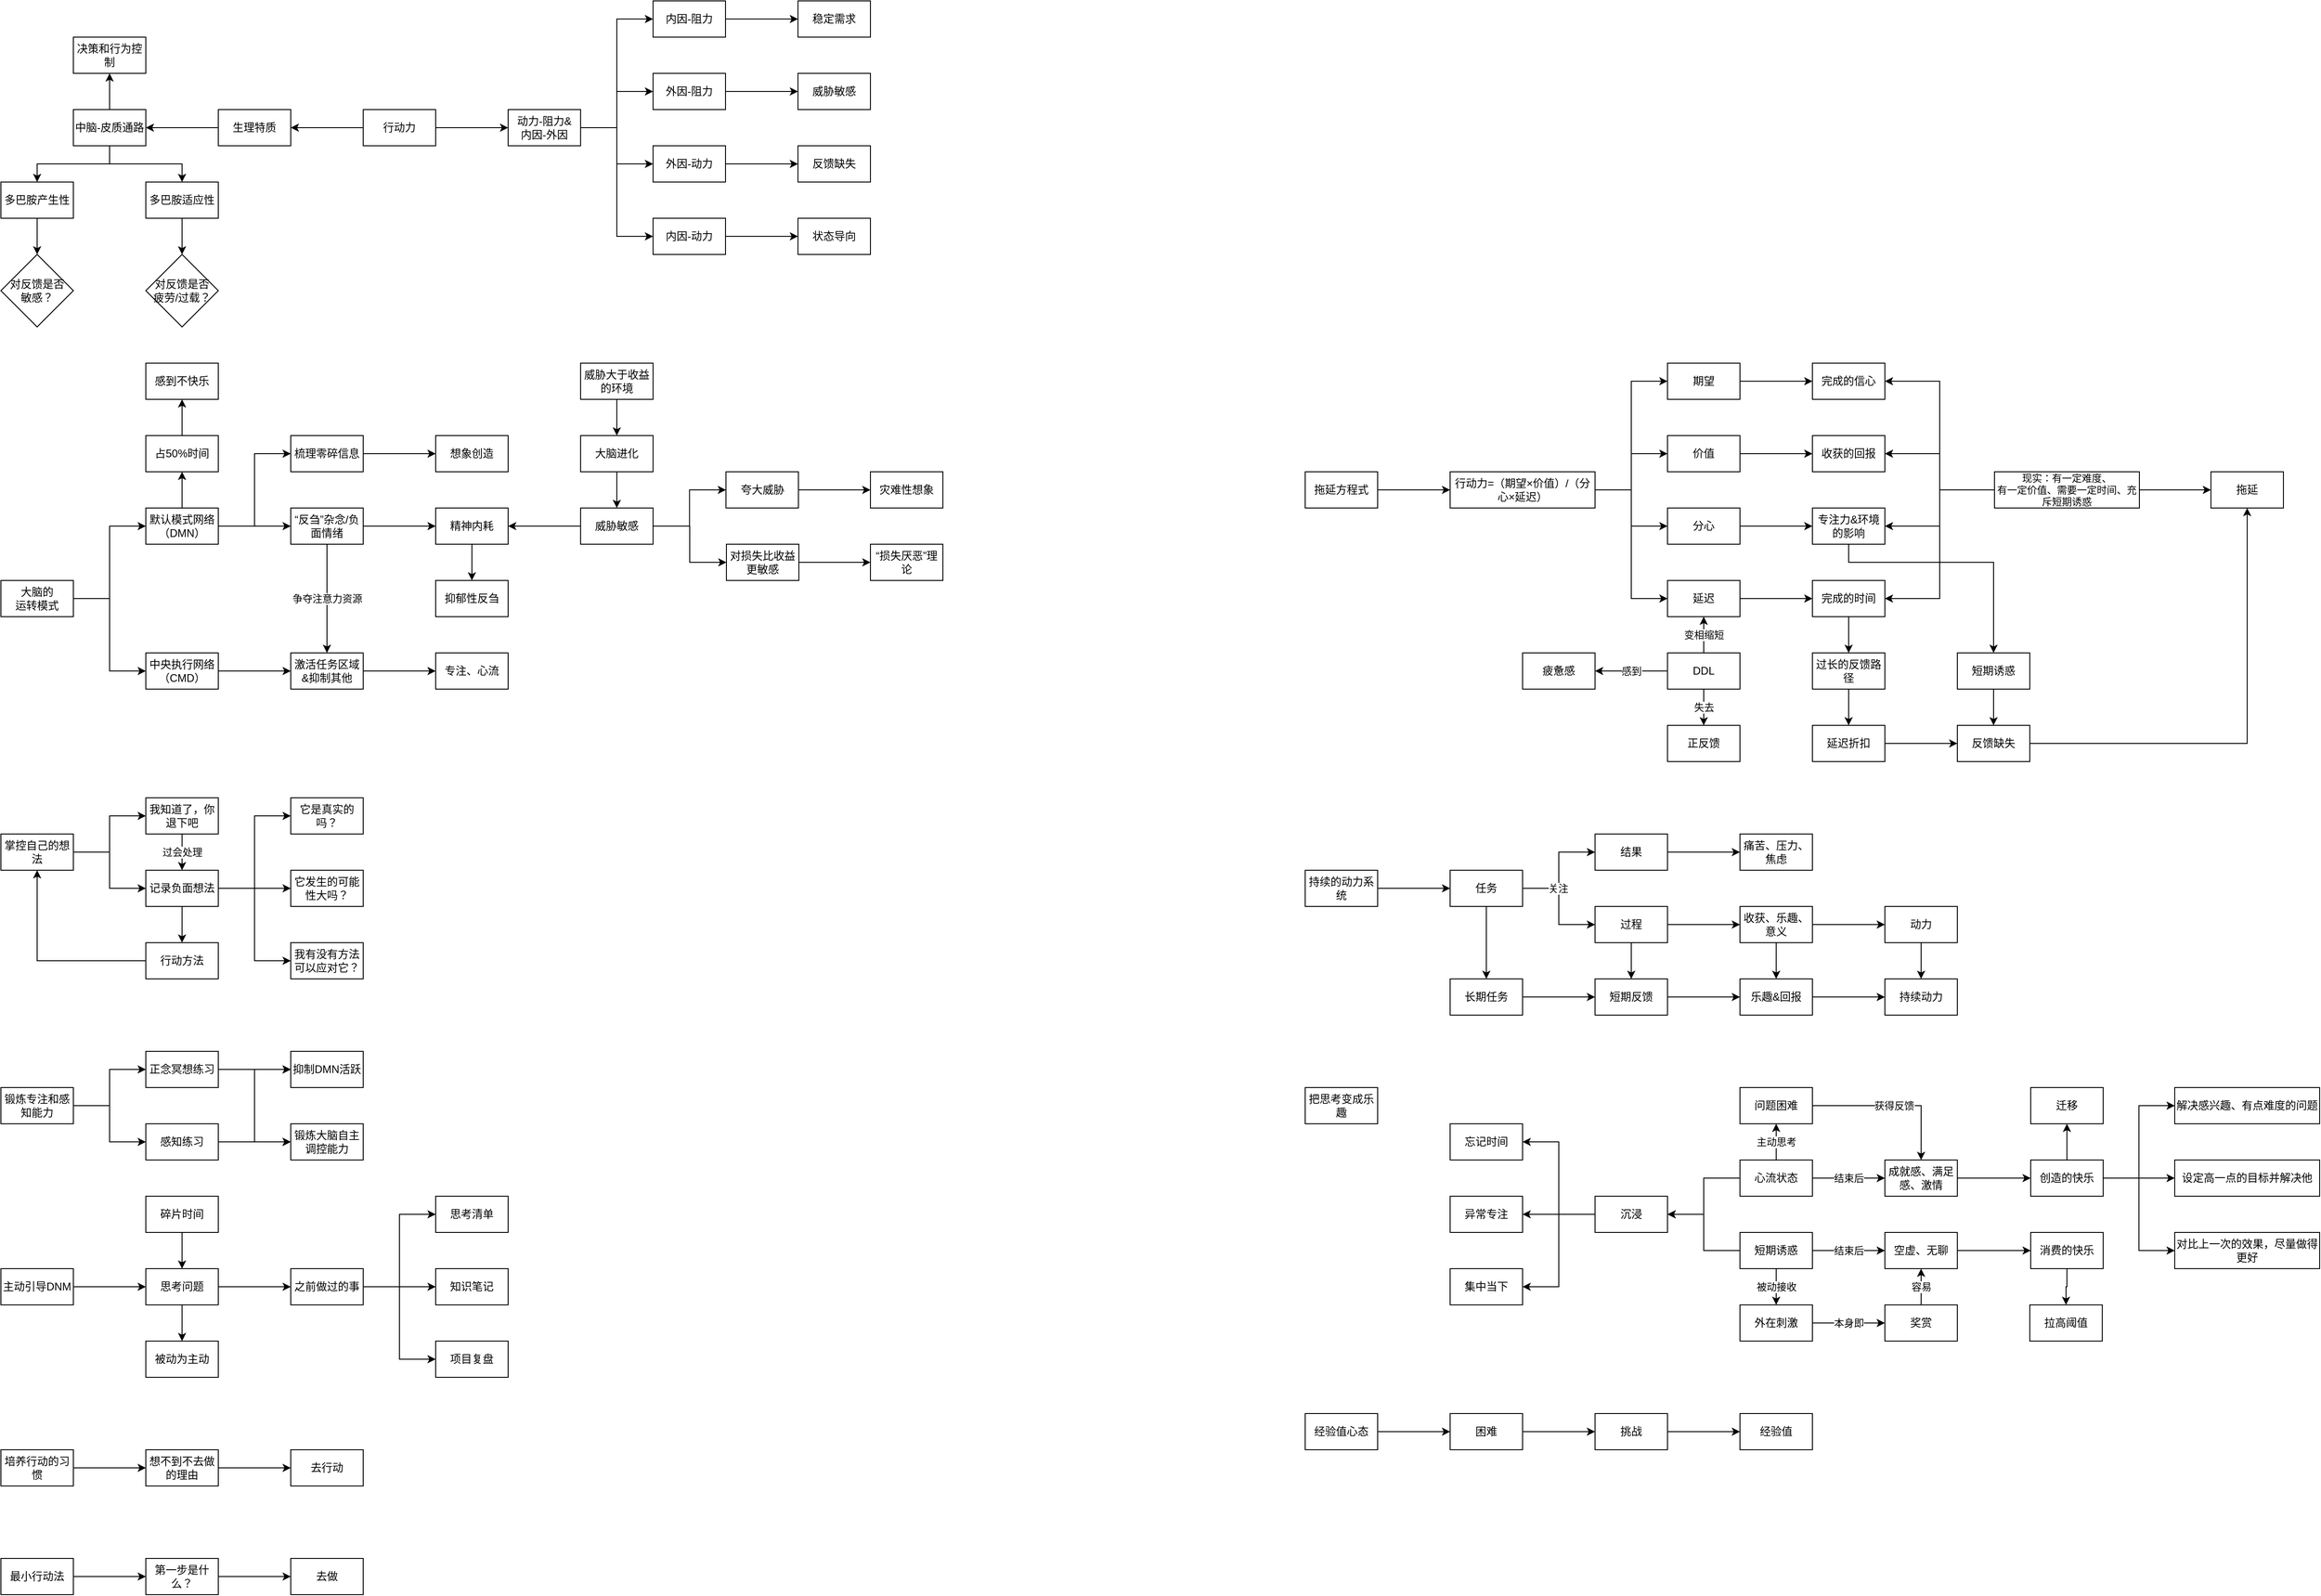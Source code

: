 <mxfile version="24.2.1" type="github">
  <diagram name="第 1 页" id="MuDdyFz6Uz0_iKUM-lLz">
    <mxGraphModel dx="862" dy="368" grid="1" gridSize="10" guides="1" tooltips="1" connect="1" arrows="1" fold="1" page="1" pageScale="1" pageWidth="827" pageHeight="1169" math="0" shadow="0">
      <root>
        <mxCell id="0" />
        <mxCell id="1" parent="0" />
        <mxCell id="L5y41yA0uB5syiD4GcEw-6" style="edgeStyle=orthogonalEdgeStyle;rounded=0;orthogonalLoop=1;jettySize=auto;html=1;" parent="1" source="L5y41yA0uB5syiD4GcEw-1" target="L5y41yA0uB5syiD4GcEw-2" edge="1">
          <mxGeometry relative="1" as="geometry" />
        </mxCell>
        <mxCell id="L5y41yA0uB5syiD4GcEw-26" style="edgeStyle=orthogonalEdgeStyle;rounded=0;orthogonalLoop=1;jettySize=auto;html=1;" parent="1" source="L5y41yA0uB5syiD4GcEw-1" target="L5y41yA0uB5syiD4GcEw-25" edge="1">
          <mxGeometry relative="1" as="geometry" />
        </mxCell>
        <mxCell id="L5y41yA0uB5syiD4GcEw-1" value="行动力" style="rounded=0;whiteSpace=wrap;html=1;" parent="1" vertex="1">
          <mxGeometry x="520" y="160" width="80" height="40" as="geometry" />
        </mxCell>
        <mxCell id="L5y41yA0uB5syiD4GcEw-7" style="edgeStyle=orthogonalEdgeStyle;rounded=0;orthogonalLoop=1;jettySize=auto;html=1;entryX=1;entryY=0.5;entryDx=0;entryDy=0;" parent="1" source="L5y41yA0uB5syiD4GcEw-2" target="L5y41yA0uB5syiD4GcEw-3" edge="1">
          <mxGeometry relative="1" as="geometry" />
        </mxCell>
        <mxCell id="L5y41yA0uB5syiD4GcEw-2" value="生理特质" style="rounded=0;whiteSpace=wrap;html=1;" parent="1" vertex="1">
          <mxGeometry x="360" y="160" width="80" height="40" as="geometry" />
        </mxCell>
        <mxCell id="L5y41yA0uB5syiD4GcEw-5" style="edgeStyle=orthogonalEdgeStyle;rounded=0;orthogonalLoop=1;jettySize=auto;html=1;entryX=0.5;entryY=1;entryDx=0;entryDy=0;" parent="1" source="L5y41yA0uB5syiD4GcEw-3" target="L5y41yA0uB5syiD4GcEw-4" edge="1">
          <mxGeometry relative="1" as="geometry" />
        </mxCell>
        <mxCell id="L5y41yA0uB5syiD4GcEw-9" style="edgeStyle=orthogonalEdgeStyle;rounded=0;orthogonalLoop=1;jettySize=auto;html=1;entryX=0.5;entryY=0;entryDx=0;entryDy=0;" parent="1" source="L5y41yA0uB5syiD4GcEw-3" target="L5y41yA0uB5syiD4GcEw-8" edge="1">
          <mxGeometry relative="1" as="geometry" />
        </mxCell>
        <mxCell id="L5y41yA0uB5syiD4GcEw-11" style="edgeStyle=orthogonalEdgeStyle;rounded=0;orthogonalLoop=1;jettySize=auto;html=1;entryX=0.5;entryY=0;entryDx=0;entryDy=0;" parent="1" source="L5y41yA0uB5syiD4GcEw-3" target="L5y41yA0uB5syiD4GcEw-10" edge="1">
          <mxGeometry relative="1" as="geometry" />
        </mxCell>
        <mxCell id="L5y41yA0uB5syiD4GcEw-3" value="中脑-皮质通路" style="rounded=0;whiteSpace=wrap;html=1;" parent="1" vertex="1">
          <mxGeometry x="200" y="160" width="80" height="40" as="geometry" />
        </mxCell>
        <mxCell id="L5y41yA0uB5syiD4GcEw-4" value="决策和行为控制" style="rounded=0;whiteSpace=wrap;html=1;" parent="1" vertex="1">
          <mxGeometry x="200" y="80" width="80" height="40" as="geometry" />
        </mxCell>
        <mxCell id="L5y41yA0uB5syiD4GcEw-20" style="edgeStyle=orthogonalEdgeStyle;rounded=0;orthogonalLoop=1;jettySize=auto;html=1;entryX=0.5;entryY=0;entryDx=0;entryDy=0;" parent="1" source="L5y41yA0uB5syiD4GcEw-8" edge="1">
          <mxGeometry relative="1" as="geometry">
            <mxPoint x="160" y="320" as="targetPoint" />
          </mxGeometry>
        </mxCell>
        <mxCell id="L5y41yA0uB5syiD4GcEw-8" value="多巴胺产生性" style="rounded=0;whiteSpace=wrap;html=1;" parent="1" vertex="1">
          <mxGeometry x="120" y="240" width="80" height="40" as="geometry" />
        </mxCell>
        <mxCell id="L5y41yA0uB5syiD4GcEw-24" style="edgeStyle=orthogonalEdgeStyle;rounded=0;orthogonalLoop=1;jettySize=auto;html=1;entryX=0.5;entryY=0;entryDx=0;entryDy=0;" parent="1" source="L5y41yA0uB5syiD4GcEw-10" target="L5y41yA0uB5syiD4GcEw-23" edge="1">
          <mxGeometry relative="1" as="geometry" />
        </mxCell>
        <mxCell id="L5y41yA0uB5syiD4GcEw-10" value="多巴胺适应性" style="rounded=0;whiteSpace=wrap;html=1;" parent="1" vertex="1">
          <mxGeometry x="280" y="240" width="80" height="40" as="geometry" />
        </mxCell>
        <mxCell id="L5y41yA0uB5syiD4GcEw-22" value="对反馈是否&lt;br&gt;敏感？" style="rhombus;whiteSpace=wrap;html=1;" parent="1" vertex="1">
          <mxGeometry x="120" y="320" width="80" height="80" as="geometry" />
        </mxCell>
        <mxCell id="L5y41yA0uB5syiD4GcEw-23" value="对反馈是否&lt;br&gt;疲劳/过载？" style="rhombus;whiteSpace=wrap;html=1;" parent="1" vertex="1">
          <mxGeometry x="280" y="320" width="80" height="80" as="geometry" />
        </mxCell>
        <mxCell id="L5y41yA0uB5syiD4GcEw-31" style="edgeStyle=orthogonalEdgeStyle;rounded=0;orthogonalLoop=1;jettySize=auto;html=1;entryX=0;entryY=0.5;entryDx=0;entryDy=0;" parent="1" source="L5y41yA0uB5syiD4GcEw-25" target="L5y41yA0uB5syiD4GcEw-27" edge="1">
          <mxGeometry relative="1" as="geometry" />
        </mxCell>
        <mxCell id="L5y41yA0uB5syiD4GcEw-32" style="edgeStyle=orthogonalEdgeStyle;rounded=0;orthogonalLoop=1;jettySize=auto;html=1;entryX=0;entryY=0.5;entryDx=0;entryDy=0;" parent="1" source="L5y41yA0uB5syiD4GcEw-25" target="L5y41yA0uB5syiD4GcEw-28" edge="1">
          <mxGeometry relative="1" as="geometry" />
        </mxCell>
        <mxCell id="L5y41yA0uB5syiD4GcEw-33" style="edgeStyle=orthogonalEdgeStyle;rounded=0;orthogonalLoop=1;jettySize=auto;html=1;entryX=0;entryY=0.5;entryDx=0;entryDy=0;" parent="1" source="L5y41yA0uB5syiD4GcEw-25" target="L5y41yA0uB5syiD4GcEw-29" edge="1">
          <mxGeometry relative="1" as="geometry" />
        </mxCell>
        <mxCell id="L5y41yA0uB5syiD4GcEw-34" style="edgeStyle=orthogonalEdgeStyle;rounded=0;orthogonalLoop=1;jettySize=auto;html=1;entryX=0;entryY=0.5;entryDx=0;entryDy=0;" parent="1" source="L5y41yA0uB5syiD4GcEw-25" target="L5y41yA0uB5syiD4GcEw-30" edge="1">
          <mxGeometry relative="1" as="geometry" />
        </mxCell>
        <mxCell id="L5y41yA0uB5syiD4GcEw-25" value="动力-阻力&amp;amp;&lt;br&gt;内因-外因" style="rounded=0;whiteSpace=wrap;html=1;" parent="1" vertex="1">
          <mxGeometry x="680" y="160" width="80" height="40" as="geometry" />
        </mxCell>
        <mxCell id="L5y41yA0uB5syiD4GcEw-36" style="edgeStyle=orthogonalEdgeStyle;rounded=0;orthogonalLoop=1;jettySize=auto;html=1;entryX=0;entryY=0.5;entryDx=0;entryDy=0;" parent="1" source="L5y41yA0uB5syiD4GcEw-27" target="L5y41yA0uB5syiD4GcEw-35" edge="1">
          <mxGeometry relative="1" as="geometry" />
        </mxCell>
        <mxCell id="L5y41yA0uB5syiD4GcEw-27" value="内因-阻力" style="rounded=0;whiteSpace=wrap;html=1;" parent="1" vertex="1">
          <mxGeometry x="840" y="40" width="80" height="40" as="geometry" />
        </mxCell>
        <mxCell id="L5y41yA0uB5syiD4GcEw-38" style="edgeStyle=orthogonalEdgeStyle;rounded=0;orthogonalLoop=1;jettySize=auto;html=1;" parent="1" source="L5y41yA0uB5syiD4GcEw-28" target="L5y41yA0uB5syiD4GcEw-37" edge="1">
          <mxGeometry relative="1" as="geometry" />
        </mxCell>
        <mxCell id="L5y41yA0uB5syiD4GcEw-28" value="外因-阻力" style="rounded=0;whiteSpace=wrap;html=1;" parent="1" vertex="1">
          <mxGeometry x="840" y="120" width="80" height="40" as="geometry" />
        </mxCell>
        <mxCell id="L5y41yA0uB5syiD4GcEw-40" style="edgeStyle=orthogonalEdgeStyle;rounded=0;orthogonalLoop=1;jettySize=auto;html=1;" parent="1" source="L5y41yA0uB5syiD4GcEw-29" target="L5y41yA0uB5syiD4GcEw-39" edge="1">
          <mxGeometry relative="1" as="geometry" />
        </mxCell>
        <mxCell id="L5y41yA0uB5syiD4GcEw-29" value="外因-动力" style="rounded=0;whiteSpace=wrap;html=1;" parent="1" vertex="1">
          <mxGeometry x="840" y="200" width="80" height="40" as="geometry" />
        </mxCell>
        <mxCell id="L5y41yA0uB5syiD4GcEw-42" style="edgeStyle=orthogonalEdgeStyle;rounded=0;orthogonalLoop=1;jettySize=auto;html=1;" parent="1" source="L5y41yA0uB5syiD4GcEw-30" target="L5y41yA0uB5syiD4GcEw-41" edge="1">
          <mxGeometry relative="1" as="geometry" />
        </mxCell>
        <mxCell id="L5y41yA0uB5syiD4GcEw-30" value="内因-动力" style="rounded=0;whiteSpace=wrap;html=1;" parent="1" vertex="1">
          <mxGeometry x="840" y="280" width="80" height="40" as="geometry" />
        </mxCell>
        <mxCell id="L5y41yA0uB5syiD4GcEw-35" value="稳定需求" style="rounded=0;whiteSpace=wrap;html=1;" parent="1" vertex="1">
          <mxGeometry x="1000" y="40" width="80" height="40" as="geometry" />
        </mxCell>
        <mxCell id="L5y41yA0uB5syiD4GcEw-37" value="威胁敏感" style="rounded=0;whiteSpace=wrap;html=1;" parent="1" vertex="1">
          <mxGeometry x="1000" y="120" width="80" height="40" as="geometry" />
        </mxCell>
        <mxCell id="L5y41yA0uB5syiD4GcEw-39" value="反馈缺失" style="rounded=0;whiteSpace=wrap;html=1;" parent="1" vertex="1">
          <mxGeometry x="1000" y="200" width="80" height="40" as="geometry" />
        </mxCell>
        <mxCell id="L5y41yA0uB5syiD4GcEw-41" value="状态导向" style="rounded=0;whiteSpace=wrap;html=1;" parent="1" vertex="1">
          <mxGeometry x="1000" y="280" width="80" height="40" as="geometry" />
        </mxCell>
        <mxCell id="L5y41yA0uB5syiD4GcEw-79" style="edgeStyle=orthogonalEdgeStyle;rounded=0;orthogonalLoop=1;jettySize=auto;html=1;entryX=0.5;entryY=1;entryDx=0;entryDy=0;" parent="1" source="L5y41yA0uB5syiD4GcEw-44" target="L5y41yA0uB5syiD4GcEw-78" edge="1">
          <mxGeometry relative="1" as="geometry" />
        </mxCell>
        <mxCell id="L5y41yA0uB5syiD4GcEw-44" value="占50%时间" style="rounded=0;whiteSpace=wrap;html=1;" parent="1" vertex="1">
          <mxGeometry x="280" y="520" width="80" height="40" as="geometry" />
        </mxCell>
        <mxCell id="L5y41yA0uB5syiD4GcEw-51" style="edgeStyle=orthogonalEdgeStyle;rounded=0;orthogonalLoop=1;jettySize=auto;html=1;" parent="1" source="L5y41yA0uB5syiD4GcEw-46" target="L5y41yA0uB5syiD4GcEw-48" edge="1">
          <mxGeometry relative="1" as="geometry">
            <Array as="points">
              <mxPoint x="240" y="700" />
              <mxPoint x="240" y="620" />
            </Array>
          </mxGeometry>
        </mxCell>
        <mxCell id="L5y41yA0uB5syiD4GcEw-52" style="edgeStyle=orthogonalEdgeStyle;rounded=0;orthogonalLoop=1;jettySize=auto;html=1;entryX=0;entryY=0.5;entryDx=0;entryDy=0;" parent="1" source="L5y41yA0uB5syiD4GcEw-46" target="L5y41yA0uB5syiD4GcEw-49" edge="1">
          <mxGeometry relative="1" as="geometry" />
        </mxCell>
        <mxCell id="L5y41yA0uB5syiD4GcEw-46" value="&lt;span style=&quot;text-align: left;&quot;&gt;大脑的&lt;br&gt;运转模式&lt;/span&gt;" style="rounded=0;whiteSpace=wrap;html=1;" parent="1" vertex="1">
          <mxGeometry x="120" y="680" width="80" height="40" as="geometry" />
        </mxCell>
        <mxCell id="L5y41yA0uB5syiD4GcEw-66" style="edgeStyle=orthogonalEdgeStyle;rounded=0;orthogonalLoop=1;jettySize=auto;html=1;" parent="1" source="L5y41yA0uB5syiD4GcEw-47" target="L5y41yA0uB5syiD4GcEw-65" edge="1">
          <mxGeometry relative="1" as="geometry" />
        </mxCell>
        <mxCell id="L5y41yA0uB5syiD4GcEw-47" value="&lt;div style=&quot;text-align: left;&quot;&gt;&lt;span style=&quot;background-color: initial;&quot;&gt;梳理零碎信息&lt;/span&gt;&lt;/div&gt;" style="rounded=0;whiteSpace=wrap;html=1;" parent="1" vertex="1">
          <mxGeometry x="440" y="520" width="80" height="40" as="geometry" />
        </mxCell>
        <mxCell id="L5y41yA0uB5syiD4GcEw-53" style="edgeStyle=orthogonalEdgeStyle;rounded=0;orthogonalLoop=1;jettySize=auto;html=1;entryX=0;entryY=0.5;entryDx=0;entryDy=0;" parent="1" source="L5y41yA0uB5syiD4GcEw-48" target="L5y41yA0uB5syiD4GcEw-47" edge="1">
          <mxGeometry relative="1" as="geometry" />
        </mxCell>
        <mxCell id="L5y41yA0uB5syiD4GcEw-58" style="edgeStyle=orthogonalEdgeStyle;rounded=0;orthogonalLoop=1;jettySize=auto;html=1;entryX=0;entryY=0.5;entryDx=0;entryDy=0;" parent="1" source="L5y41yA0uB5syiD4GcEw-48" target="L5y41yA0uB5syiD4GcEw-55" edge="1">
          <mxGeometry relative="1" as="geometry" />
        </mxCell>
        <mxCell id="L5y41yA0uB5syiD4GcEw-64" value="" style="edgeStyle=orthogonalEdgeStyle;rounded=0;orthogonalLoop=1;jettySize=auto;html=1;" parent="1" source="L5y41yA0uB5syiD4GcEw-48" target="L5y41yA0uB5syiD4GcEw-44" edge="1">
          <mxGeometry relative="1" as="geometry" />
        </mxCell>
        <mxCell id="L5y41yA0uB5syiD4GcEw-48" value="&lt;div style=&quot;&quot;&gt;&lt;span style=&quot;background-color: initial;&quot;&gt;默认模式网络（DMN）&lt;/span&gt;&lt;/div&gt;" style="rounded=0;whiteSpace=wrap;html=1;align=center;" parent="1" vertex="1">
          <mxGeometry x="280" y="600" width="80" height="40" as="geometry" />
        </mxCell>
        <mxCell id="L5y41yA0uB5syiD4GcEw-54" style="edgeStyle=orthogonalEdgeStyle;rounded=0;orthogonalLoop=1;jettySize=auto;html=1;entryX=0;entryY=0.5;entryDx=0;entryDy=0;" parent="1" source="L5y41yA0uB5syiD4GcEw-49" target="L5y41yA0uB5syiD4GcEw-50" edge="1">
          <mxGeometry relative="1" as="geometry" />
        </mxCell>
        <mxCell id="L5y41yA0uB5syiD4GcEw-49" value="&lt;div style=&quot;&quot;&gt;&lt;span style=&quot;background-color: initial;&quot;&gt;中央执行网络&lt;br&gt;（CMD）&lt;/span&gt;&lt;/div&gt;" style="rounded=0;whiteSpace=wrap;html=1;align=center;" parent="1" vertex="1">
          <mxGeometry x="280" y="760" width="80" height="40" as="geometry" />
        </mxCell>
        <mxCell id="L5y41yA0uB5syiD4GcEw-63" style="edgeStyle=orthogonalEdgeStyle;rounded=0;orthogonalLoop=1;jettySize=auto;html=1;" parent="1" source="L5y41yA0uB5syiD4GcEw-50" target="L5y41yA0uB5syiD4GcEw-61" edge="1">
          <mxGeometry relative="1" as="geometry" />
        </mxCell>
        <mxCell id="L5y41yA0uB5syiD4GcEw-50" value="&lt;div style=&quot;&quot;&gt;&lt;span style=&quot;background-color: initial;&quot;&gt;激活任务区域&amp;amp;抑制其他&lt;/span&gt;&lt;/div&gt;" style="rounded=0;whiteSpace=wrap;html=1;align=center;" parent="1" vertex="1">
          <mxGeometry x="440" y="760" width="80" height="40" as="geometry" />
        </mxCell>
        <mxCell id="L5y41yA0uB5syiD4GcEw-60" style="edgeStyle=orthogonalEdgeStyle;rounded=0;orthogonalLoop=1;jettySize=auto;html=1;" parent="1" source="L5y41yA0uB5syiD4GcEw-55" target="L5y41yA0uB5syiD4GcEw-59" edge="1">
          <mxGeometry relative="1" as="geometry" />
        </mxCell>
        <mxCell id="L5y41yA0uB5syiD4GcEw-67" value="争夺注意力资源" style="edgeStyle=orthogonalEdgeStyle;rounded=0;orthogonalLoop=1;jettySize=auto;html=1;" parent="1" source="L5y41yA0uB5syiD4GcEw-55" target="L5y41yA0uB5syiD4GcEw-50" edge="1">
          <mxGeometry relative="1" as="geometry" />
        </mxCell>
        <mxCell id="L5y41yA0uB5syiD4GcEw-55" value="&lt;div style=&quot;&quot;&gt;“反刍”杂念/负面情绪&lt;br&gt;&lt;/div&gt;" style="rounded=0;whiteSpace=wrap;html=1;align=center;" parent="1" vertex="1">
          <mxGeometry x="440" y="600" width="80" height="40" as="geometry" />
        </mxCell>
        <mxCell id="L5y41yA0uB5syiD4GcEw-87" style="edgeStyle=orthogonalEdgeStyle;rounded=0;orthogonalLoop=1;jettySize=auto;html=1;entryX=0.5;entryY=0;entryDx=0;entryDy=0;" parent="1" source="L5y41yA0uB5syiD4GcEw-59" target="L5y41yA0uB5syiD4GcEw-85" edge="1">
          <mxGeometry relative="1" as="geometry" />
        </mxCell>
        <mxCell id="L5y41yA0uB5syiD4GcEw-59" value="&lt;div style=&quot;&quot;&gt;精神内耗&lt;br&gt;&lt;/div&gt;" style="rounded=0;whiteSpace=wrap;html=1;align=center;" parent="1" vertex="1">
          <mxGeometry x="600" y="600" width="80" height="40" as="geometry" />
        </mxCell>
        <mxCell id="L5y41yA0uB5syiD4GcEw-61" value="&lt;div style=&quot;&quot;&gt;专注、心流&lt;/div&gt;" style="rounded=0;whiteSpace=wrap;html=1;align=center;" parent="1" vertex="1">
          <mxGeometry x="600" y="760" width="80" height="40" as="geometry" />
        </mxCell>
        <mxCell id="L5y41yA0uB5syiD4GcEw-65" value="&lt;div style=&quot;text-align: left;&quot;&gt;&lt;span style=&quot;background-color: initial;&quot;&gt;想象创造&lt;/span&gt;&lt;/div&gt;" style="rounded=0;whiteSpace=wrap;html=1;" parent="1" vertex="1">
          <mxGeometry x="600" y="520" width="80" height="40" as="geometry" />
        </mxCell>
        <mxCell id="L5y41yA0uB5syiD4GcEw-69" style="edgeStyle=orthogonalEdgeStyle;rounded=0;orthogonalLoop=1;jettySize=auto;html=1;entryX=1;entryY=0.5;entryDx=0;entryDy=0;" parent="1" source="L5y41yA0uB5syiD4GcEw-68" target="L5y41yA0uB5syiD4GcEw-59" edge="1">
          <mxGeometry relative="1" as="geometry" />
        </mxCell>
        <mxCell id="L5y41yA0uB5syiD4GcEw-76" style="edgeStyle=orthogonalEdgeStyle;rounded=0;orthogonalLoop=1;jettySize=auto;html=1;entryX=0;entryY=0.5;entryDx=0;entryDy=0;" parent="1" source="L5y41yA0uB5syiD4GcEw-68" target="L5y41yA0uB5syiD4GcEw-70" edge="1">
          <mxGeometry relative="1" as="geometry" />
        </mxCell>
        <mxCell id="L5y41yA0uB5syiD4GcEw-77" style="edgeStyle=orthogonalEdgeStyle;rounded=0;orthogonalLoop=1;jettySize=auto;html=1;entryX=0;entryY=0.5;entryDx=0;entryDy=0;" parent="1" source="L5y41yA0uB5syiD4GcEw-68" target="L5y41yA0uB5syiD4GcEw-75" edge="1">
          <mxGeometry relative="1" as="geometry" />
        </mxCell>
        <mxCell id="L5y41yA0uB5syiD4GcEw-68" value="&lt;div style=&quot;&quot;&gt;威胁敏感&lt;br&gt;&lt;/div&gt;" style="rounded=0;whiteSpace=wrap;html=1;align=center;" parent="1" vertex="1">
          <mxGeometry x="760" y="600" width="80" height="40" as="geometry" />
        </mxCell>
        <mxCell id="L5y41yA0uB5syiD4GcEw-84" value="" style="edgeStyle=orthogonalEdgeStyle;rounded=0;orthogonalLoop=1;jettySize=auto;html=1;" parent="1" source="L5y41yA0uB5syiD4GcEw-70" target="L5y41yA0uB5syiD4GcEw-83" edge="1">
          <mxGeometry relative="1" as="geometry" />
        </mxCell>
        <mxCell id="L5y41yA0uB5syiD4GcEw-70" value="&lt;div style=&quot;&quot;&gt;夸大威胁&lt;/div&gt;" style="rounded=0;whiteSpace=wrap;html=1;align=center;" parent="1" vertex="1">
          <mxGeometry x="920.5" y="560" width="80" height="40" as="geometry" />
        </mxCell>
        <mxCell id="L5y41yA0uB5syiD4GcEw-74" style="edgeStyle=orthogonalEdgeStyle;rounded=0;orthogonalLoop=1;jettySize=auto;html=1;entryX=0.5;entryY=0;entryDx=0;entryDy=0;" parent="1" source="L5y41yA0uB5syiD4GcEw-71" target="L5y41yA0uB5syiD4GcEw-68" edge="1">
          <mxGeometry relative="1" as="geometry" />
        </mxCell>
        <mxCell id="L5y41yA0uB5syiD4GcEw-71" value="大脑进化" style="rounded=0;whiteSpace=wrap;html=1;align=center;" parent="1" vertex="1">
          <mxGeometry x="760" y="520" width="80" height="40" as="geometry" />
        </mxCell>
        <mxCell id="L5y41yA0uB5syiD4GcEw-73" style="edgeStyle=orthogonalEdgeStyle;rounded=0;orthogonalLoop=1;jettySize=auto;html=1;entryX=0.5;entryY=0;entryDx=0;entryDy=0;" parent="1" source="L5y41yA0uB5syiD4GcEw-72" target="L5y41yA0uB5syiD4GcEw-71" edge="1">
          <mxGeometry relative="1" as="geometry" />
        </mxCell>
        <mxCell id="L5y41yA0uB5syiD4GcEw-72" value="威胁大于收益的环境" style="rounded=0;whiteSpace=wrap;html=1;align=center;" parent="1" vertex="1">
          <mxGeometry x="760" y="440" width="80" height="40" as="geometry" />
        </mxCell>
        <mxCell id="L5y41yA0uB5syiD4GcEw-81" style="edgeStyle=orthogonalEdgeStyle;rounded=0;orthogonalLoop=1;jettySize=auto;html=1;entryX=0;entryY=0.5;entryDx=0;entryDy=0;" parent="1" source="L5y41yA0uB5syiD4GcEw-75" target="L5y41yA0uB5syiD4GcEw-80" edge="1">
          <mxGeometry relative="1" as="geometry" />
        </mxCell>
        <mxCell id="L5y41yA0uB5syiD4GcEw-75" value="&lt;div style=&quot;&quot;&gt;对损失比收益更敏感&lt;/div&gt;" style="rounded=0;whiteSpace=wrap;html=1;align=center;" parent="1" vertex="1">
          <mxGeometry x="921" y="640" width="80" height="40" as="geometry" />
        </mxCell>
        <mxCell id="L5y41yA0uB5syiD4GcEw-78" value="感到不快乐" style="rounded=0;whiteSpace=wrap;html=1;" parent="1" vertex="1">
          <mxGeometry x="280" y="440" width="80" height="40" as="geometry" />
        </mxCell>
        <mxCell id="L5y41yA0uB5syiD4GcEw-80" value="&lt;div style=&quot;&quot;&gt;“损失厌恶”理论&lt;/div&gt;" style="rounded=0;whiteSpace=wrap;html=1;align=center;" parent="1" vertex="1">
          <mxGeometry x="1080" y="640" width="80" height="40" as="geometry" />
        </mxCell>
        <mxCell id="L5y41yA0uB5syiD4GcEw-83" value="&lt;div style=&quot;&quot;&gt;灾难性想象&lt;/div&gt;" style="rounded=0;whiteSpace=wrap;html=1;align=center;" parent="1" vertex="1">
          <mxGeometry x="1080" y="560" width="80" height="40" as="geometry" />
        </mxCell>
        <mxCell id="L5y41yA0uB5syiD4GcEw-85" value="&lt;div style=&quot;&quot;&gt;抑郁性反刍&lt;br&gt;&lt;/div&gt;" style="rounded=0;whiteSpace=wrap;html=1;align=center;" parent="1" vertex="1">
          <mxGeometry x="600" y="680" width="80" height="40" as="geometry" />
        </mxCell>
        <mxCell id="3quI_XcMpVdw5dfbe4QB-11" style="edgeStyle=orthogonalEdgeStyle;rounded=0;orthogonalLoop=1;jettySize=auto;html=1;" parent="1" source="3quI_XcMpVdw5dfbe4QB-1" target="3quI_XcMpVdw5dfbe4QB-2" edge="1">
          <mxGeometry relative="1" as="geometry" />
        </mxCell>
        <mxCell id="3quI_XcMpVdw5dfbe4QB-12" style="edgeStyle=orthogonalEdgeStyle;rounded=0;orthogonalLoop=1;jettySize=auto;html=1;entryX=0;entryY=0.5;entryDx=0;entryDy=0;" parent="1" source="3quI_XcMpVdw5dfbe4QB-1" target="3quI_XcMpVdw5dfbe4QB-3" edge="1">
          <mxGeometry relative="1" as="geometry" />
        </mxCell>
        <mxCell id="3quI_XcMpVdw5dfbe4QB-1" value="&lt;div style=&quot;&quot;&gt;&lt;span style=&quot;background-color: initial;&quot;&gt;掌控自己的想法&lt;/span&gt;&lt;/div&gt;" style="rounded=0;whiteSpace=wrap;html=1;align=center;" parent="1" vertex="1">
          <mxGeometry x="120" y="960" width="80" height="40" as="geometry" />
        </mxCell>
        <mxCell id="3quI_XcMpVdw5dfbe4QB-4" value="过会处理" style="edgeStyle=orthogonalEdgeStyle;rounded=0;orthogonalLoop=1;jettySize=auto;html=1;entryX=0.5;entryY=0;entryDx=0;entryDy=0;" parent="1" source="3quI_XcMpVdw5dfbe4QB-2" target="3quI_XcMpVdw5dfbe4QB-3" edge="1">
          <mxGeometry relative="1" as="geometry" />
        </mxCell>
        <mxCell id="3quI_XcMpVdw5dfbe4QB-2" value="&lt;div style=&quot;&quot;&gt;&lt;span style=&quot;background-color: initial;&quot;&gt;我知道了，你退下吧&lt;/span&gt;&lt;/div&gt;" style="rounded=0;whiteSpace=wrap;html=1;align=center;" parent="1" vertex="1">
          <mxGeometry x="280" y="920" width="80" height="40" as="geometry" />
        </mxCell>
        <mxCell id="3quI_XcMpVdw5dfbe4QB-8" style="edgeStyle=orthogonalEdgeStyle;rounded=0;orthogonalLoop=1;jettySize=auto;html=1;entryX=0;entryY=0.5;entryDx=0;entryDy=0;" parent="1" source="3quI_XcMpVdw5dfbe4QB-3" target="3quI_XcMpVdw5dfbe4QB-6" edge="1">
          <mxGeometry relative="1" as="geometry" />
        </mxCell>
        <mxCell id="3quI_XcMpVdw5dfbe4QB-9" style="edgeStyle=orthogonalEdgeStyle;rounded=0;orthogonalLoop=1;jettySize=auto;html=1;" parent="1" source="3quI_XcMpVdw5dfbe4QB-3" target="3quI_XcMpVdw5dfbe4QB-5" edge="1">
          <mxGeometry relative="1" as="geometry" />
        </mxCell>
        <mxCell id="3quI_XcMpVdw5dfbe4QB-10" style="edgeStyle=orthogonalEdgeStyle;rounded=0;orthogonalLoop=1;jettySize=auto;html=1;entryX=0;entryY=0.5;entryDx=0;entryDy=0;" parent="1" source="3quI_XcMpVdw5dfbe4QB-3" target="3quI_XcMpVdw5dfbe4QB-7" edge="1">
          <mxGeometry relative="1" as="geometry" />
        </mxCell>
        <mxCell id="3quI_XcMpVdw5dfbe4QB-14" style="edgeStyle=orthogonalEdgeStyle;rounded=0;orthogonalLoop=1;jettySize=auto;html=1;entryX=0.5;entryY=0;entryDx=0;entryDy=0;" parent="1" source="3quI_XcMpVdw5dfbe4QB-3" target="3quI_XcMpVdw5dfbe4QB-13" edge="1">
          <mxGeometry relative="1" as="geometry" />
        </mxCell>
        <mxCell id="3quI_XcMpVdw5dfbe4QB-3" value="&lt;div style=&quot;&quot;&gt;记录负面想法&lt;/div&gt;" style="rounded=0;whiteSpace=wrap;html=1;align=center;" parent="1" vertex="1">
          <mxGeometry x="280" y="1000" width="80" height="40" as="geometry" />
        </mxCell>
        <mxCell id="3quI_XcMpVdw5dfbe4QB-5" value="&lt;div style=&quot;&quot;&gt;它发生的可能性大吗？&lt;/div&gt;" style="rounded=0;whiteSpace=wrap;html=1;align=center;" parent="1" vertex="1">
          <mxGeometry x="440" y="1000" width="80" height="40" as="geometry" />
        </mxCell>
        <mxCell id="3quI_XcMpVdw5dfbe4QB-6" value="&lt;div style=&quot;&quot;&gt;它是真实的吗？&lt;/div&gt;" style="rounded=0;whiteSpace=wrap;html=1;align=center;" parent="1" vertex="1">
          <mxGeometry x="440" y="920" width="80" height="40" as="geometry" />
        </mxCell>
        <mxCell id="3quI_XcMpVdw5dfbe4QB-7" value="&lt;div style=&quot;&quot;&gt;我有没有方法可以应对它？&lt;/div&gt;" style="rounded=0;whiteSpace=wrap;html=1;align=center;" parent="1" vertex="1">
          <mxGeometry x="440" y="1080" width="80" height="40" as="geometry" />
        </mxCell>
        <mxCell id="3quI_XcMpVdw5dfbe4QB-15" style="edgeStyle=orthogonalEdgeStyle;rounded=0;orthogonalLoop=1;jettySize=auto;html=1;entryX=0.5;entryY=1;entryDx=0;entryDy=0;" parent="1" source="3quI_XcMpVdw5dfbe4QB-13" target="3quI_XcMpVdw5dfbe4QB-1" edge="1">
          <mxGeometry relative="1" as="geometry" />
        </mxCell>
        <mxCell id="3quI_XcMpVdw5dfbe4QB-13" value="&lt;div style=&quot;&quot;&gt;行动方法&lt;/div&gt;" style="rounded=0;whiteSpace=wrap;html=1;align=center;" parent="1" vertex="1">
          <mxGeometry x="280" y="1080" width="80" height="40" as="geometry" />
        </mxCell>
        <mxCell id="3quI_XcMpVdw5dfbe4QB-19" style="edgeStyle=orthogonalEdgeStyle;rounded=0;orthogonalLoop=1;jettySize=auto;html=1;entryX=0;entryY=0.5;entryDx=0;entryDy=0;" parent="1" source="3quI_XcMpVdw5dfbe4QB-16" target="3quI_XcMpVdw5dfbe4QB-17" edge="1">
          <mxGeometry relative="1" as="geometry" />
        </mxCell>
        <mxCell id="3quI_XcMpVdw5dfbe4QB-20" style="edgeStyle=orthogonalEdgeStyle;rounded=0;orthogonalLoop=1;jettySize=auto;html=1;entryX=0;entryY=0.5;entryDx=0;entryDy=0;" parent="1" source="3quI_XcMpVdw5dfbe4QB-16" target="3quI_XcMpVdw5dfbe4QB-18" edge="1">
          <mxGeometry relative="1" as="geometry" />
        </mxCell>
        <mxCell id="3quI_XcMpVdw5dfbe4QB-16" value="&lt;div style=&quot;&quot;&gt;锻炼专注和感知能力&lt;br&gt;&lt;/div&gt;" style="rounded=0;whiteSpace=wrap;html=1;align=center;" parent="1" vertex="1">
          <mxGeometry x="120" y="1240" width="80" height="40" as="geometry" />
        </mxCell>
        <mxCell id="3quI_XcMpVdw5dfbe4QB-23" style="edgeStyle=orthogonalEdgeStyle;rounded=0;orthogonalLoop=1;jettySize=auto;html=1;" parent="1" source="3quI_XcMpVdw5dfbe4QB-17" target="3quI_XcMpVdw5dfbe4QB-21" edge="1">
          <mxGeometry relative="1" as="geometry" />
        </mxCell>
        <mxCell id="3quI_XcMpVdw5dfbe4QB-26" style="edgeStyle=orthogonalEdgeStyle;rounded=0;orthogonalLoop=1;jettySize=auto;html=1;entryX=0;entryY=0.5;entryDx=0;entryDy=0;" parent="1" source="3quI_XcMpVdw5dfbe4QB-17" target="3quI_XcMpVdw5dfbe4QB-22" edge="1">
          <mxGeometry relative="1" as="geometry" />
        </mxCell>
        <mxCell id="3quI_XcMpVdw5dfbe4QB-17" value="&lt;div style=&quot;&quot;&gt;正念冥想练习&lt;br&gt;&lt;/div&gt;" style="rounded=0;whiteSpace=wrap;html=1;align=center;" parent="1" vertex="1">
          <mxGeometry x="280" y="1200" width="80" height="40" as="geometry" />
        </mxCell>
        <mxCell id="3quI_XcMpVdw5dfbe4QB-24" style="edgeStyle=orthogonalEdgeStyle;rounded=0;orthogonalLoop=1;jettySize=auto;html=1;" parent="1" source="3quI_XcMpVdw5dfbe4QB-18" target="3quI_XcMpVdw5dfbe4QB-22" edge="1">
          <mxGeometry relative="1" as="geometry" />
        </mxCell>
        <mxCell id="3quI_XcMpVdw5dfbe4QB-25" style="edgeStyle=orthogonalEdgeStyle;rounded=0;orthogonalLoop=1;jettySize=auto;html=1;entryX=0;entryY=0.5;entryDx=0;entryDy=0;" parent="1" source="3quI_XcMpVdw5dfbe4QB-18" target="3quI_XcMpVdw5dfbe4QB-21" edge="1">
          <mxGeometry relative="1" as="geometry" />
        </mxCell>
        <mxCell id="3quI_XcMpVdw5dfbe4QB-18" value="&lt;div style=&quot;&quot;&gt;感知练习&lt;br&gt;&lt;/div&gt;" style="rounded=0;whiteSpace=wrap;html=1;align=center;" parent="1" vertex="1">
          <mxGeometry x="280" y="1280" width="80" height="40" as="geometry" />
        </mxCell>
        <mxCell id="3quI_XcMpVdw5dfbe4QB-21" value="&lt;div style=&quot;&quot;&gt;抑制DMN活跃&lt;br&gt;&lt;/div&gt;" style="rounded=0;whiteSpace=wrap;html=1;align=center;" parent="1" vertex="1">
          <mxGeometry x="440" y="1200" width="80" height="40" as="geometry" />
        </mxCell>
        <mxCell id="3quI_XcMpVdw5dfbe4QB-22" value="&lt;div style=&quot;&quot;&gt;锻炼大脑自主调控能力&lt;br&gt;&lt;/div&gt;" style="rounded=0;whiteSpace=wrap;html=1;align=center;" parent="1" vertex="1">
          <mxGeometry x="440" y="1280" width="80" height="40" as="geometry" />
        </mxCell>
        <mxCell id="3quI_XcMpVdw5dfbe4QB-30" style="edgeStyle=orthogonalEdgeStyle;rounded=0;orthogonalLoop=1;jettySize=auto;html=1;entryX=0;entryY=0.5;entryDx=0;entryDy=0;" parent="1" source="3quI_XcMpVdw5dfbe4QB-28" target="3quI_XcMpVdw5dfbe4QB-29" edge="1">
          <mxGeometry relative="1" as="geometry" />
        </mxCell>
        <mxCell id="3quI_XcMpVdw5dfbe4QB-28" value="&lt;div style=&quot;&quot;&gt;主动引导DNM&lt;br&gt;&lt;/div&gt;" style="rounded=0;whiteSpace=wrap;html=1;align=center;" parent="1" vertex="1">
          <mxGeometry x="120" y="1440" width="80" height="40" as="geometry" />
        </mxCell>
        <mxCell id="3quI_XcMpVdw5dfbe4QB-32" style="edgeStyle=orthogonalEdgeStyle;rounded=0;orthogonalLoop=1;jettySize=auto;html=1;" parent="1" source="3quI_XcMpVdw5dfbe4QB-29" target="3quI_XcMpVdw5dfbe4QB-31" edge="1">
          <mxGeometry relative="1" as="geometry" />
        </mxCell>
        <mxCell id="3quI_XcMpVdw5dfbe4QB-40" style="edgeStyle=orthogonalEdgeStyle;rounded=0;orthogonalLoop=1;jettySize=auto;html=1;" parent="1" source="3quI_XcMpVdw5dfbe4QB-29" target="3quI_XcMpVdw5dfbe4QB-39" edge="1">
          <mxGeometry relative="1" as="geometry" />
        </mxCell>
        <mxCell id="3quI_XcMpVdw5dfbe4QB-29" value="&lt;div style=&quot;&quot;&gt;思考问题&lt;br&gt;&lt;/div&gt;" style="rounded=0;whiteSpace=wrap;html=1;align=center;" parent="1" vertex="1">
          <mxGeometry x="280" y="1440" width="80" height="40" as="geometry" />
        </mxCell>
        <mxCell id="3quI_XcMpVdw5dfbe4QB-31" value="&lt;div style=&quot;&quot;&gt;被动为主动&lt;br&gt;&lt;/div&gt;" style="rounded=0;whiteSpace=wrap;html=1;align=center;" parent="1" vertex="1">
          <mxGeometry x="280" y="1520" width="80" height="40" as="geometry" />
        </mxCell>
        <mxCell id="3quI_XcMpVdw5dfbe4QB-34" style="edgeStyle=orthogonalEdgeStyle;rounded=0;orthogonalLoop=1;jettySize=auto;html=1;" parent="1" source="3quI_XcMpVdw5dfbe4QB-33" target="3quI_XcMpVdw5dfbe4QB-29" edge="1">
          <mxGeometry relative="1" as="geometry" />
        </mxCell>
        <mxCell id="3quI_XcMpVdw5dfbe4QB-33" value="&lt;div style=&quot;&quot;&gt;碎片时间&lt;/div&gt;" style="rounded=0;whiteSpace=wrap;html=1;align=center;" parent="1" vertex="1">
          <mxGeometry x="280" y="1360" width="80" height="40" as="geometry" />
        </mxCell>
        <mxCell id="3quI_XcMpVdw5dfbe4QB-35" value="&lt;div style=&quot;&quot;&gt;思考清单&lt;br&gt;&lt;/div&gt;" style="rounded=0;whiteSpace=wrap;html=1;align=center;" parent="1" vertex="1">
          <mxGeometry x="600" y="1360" width="80" height="40" as="geometry" />
        </mxCell>
        <mxCell id="3quI_XcMpVdw5dfbe4QB-36" value="&lt;div style=&quot;&quot;&gt;知识笔记&lt;br&gt;&lt;/div&gt;" style="rounded=0;whiteSpace=wrap;html=1;align=center;" parent="1" vertex="1">
          <mxGeometry x="600" y="1440" width="80" height="40" as="geometry" />
        </mxCell>
        <mxCell id="3quI_XcMpVdw5dfbe4QB-43" style="edgeStyle=orthogonalEdgeStyle;rounded=0;orthogonalLoop=1;jettySize=auto;html=1;entryX=0;entryY=0.5;entryDx=0;entryDy=0;" parent="1" source="3quI_XcMpVdw5dfbe4QB-39" target="3quI_XcMpVdw5dfbe4QB-35" edge="1">
          <mxGeometry relative="1" as="geometry" />
        </mxCell>
        <mxCell id="3quI_XcMpVdw5dfbe4QB-44" style="edgeStyle=orthogonalEdgeStyle;rounded=0;orthogonalLoop=1;jettySize=auto;html=1;" parent="1" source="3quI_XcMpVdw5dfbe4QB-39" target="3quI_XcMpVdw5dfbe4QB-36" edge="1">
          <mxGeometry relative="1" as="geometry" />
        </mxCell>
        <mxCell id="3quI_XcMpVdw5dfbe4QB-45" style="edgeStyle=orthogonalEdgeStyle;rounded=0;orthogonalLoop=1;jettySize=auto;html=1;entryX=0;entryY=0.5;entryDx=0;entryDy=0;" parent="1" source="3quI_XcMpVdw5dfbe4QB-39" target="3quI_XcMpVdw5dfbe4QB-42" edge="1">
          <mxGeometry relative="1" as="geometry" />
        </mxCell>
        <mxCell id="3quI_XcMpVdw5dfbe4QB-39" value="&lt;div style=&quot;&quot;&gt;之前做过的事&lt;br&gt;&lt;/div&gt;" style="rounded=0;whiteSpace=wrap;html=1;align=center;" parent="1" vertex="1">
          <mxGeometry x="440" y="1440" width="80" height="40" as="geometry" />
        </mxCell>
        <mxCell id="3quI_XcMpVdw5dfbe4QB-42" value="&lt;div style=&quot;&quot;&gt;项目复盘&lt;br&gt;&lt;/div&gt;" style="rounded=0;whiteSpace=wrap;html=1;align=center;" parent="1" vertex="1">
          <mxGeometry x="600" y="1520" width="80" height="40" as="geometry" />
        </mxCell>
        <mxCell id="3quI_XcMpVdw5dfbe4QB-49" style="edgeStyle=orthogonalEdgeStyle;rounded=0;orthogonalLoop=1;jettySize=auto;html=1;" parent="1" source="3quI_XcMpVdw5dfbe4QB-46" target="3quI_XcMpVdw5dfbe4QB-47" edge="1">
          <mxGeometry relative="1" as="geometry" />
        </mxCell>
        <mxCell id="3quI_XcMpVdw5dfbe4QB-46" value="&lt;div style=&quot;&quot;&gt;培养行动的习惯&lt;br&gt;&lt;/div&gt;" style="rounded=0;whiteSpace=wrap;html=1;align=center;" parent="1" vertex="1">
          <mxGeometry x="120" y="1640" width="80" height="40" as="geometry" />
        </mxCell>
        <mxCell id="3quI_XcMpVdw5dfbe4QB-50" style="edgeStyle=orthogonalEdgeStyle;rounded=0;orthogonalLoop=1;jettySize=auto;html=1;" parent="1" source="3quI_XcMpVdw5dfbe4QB-47" target="3quI_XcMpVdw5dfbe4QB-48" edge="1">
          <mxGeometry relative="1" as="geometry" />
        </mxCell>
        <mxCell id="3quI_XcMpVdw5dfbe4QB-47" value="&lt;div style=&quot;&quot;&gt;想不到不去做的理由&lt;br&gt;&lt;/div&gt;" style="rounded=0;whiteSpace=wrap;html=1;align=center;" parent="1" vertex="1">
          <mxGeometry x="280" y="1640" width="80" height="40" as="geometry" />
        </mxCell>
        <mxCell id="3quI_XcMpVdw5dfbe4QB-48" value="&lt;div style=&quot;&quot;&gt;去行动&lt;br&gt;&lt;/div&gt;" style="rounded=0;whiteSpace=wrap;html=1;align=center;" parent="1" vertex="1">
          <mxGeometry x="440" y="1640" width="80" height="40" as="geometry" />
        </mxCell>
        <mxCell id="3quI_XcMpVdw5dfbe4QB-53" style="edgeStyle=orthogonalEdgeStyle;rounded=0;orthogonalLoop=1;jettySize=auto;html=1;" parent="1" source="3quI_XcMpVdw5dfbe4QB-51" target="3quI_XcMpVdw5dfbe4QB-52" edge="1">
          <mxGeometry relative="1" as="geometry" />
        </mxCell>
        <mxCell id="3quI_XcMpVdw5dfbe4QB-51" value="&lt;div style=&quot;&quot;&gt;最小行动法&lt;br&gt;&lt;/div&gt;" style="rounded=0;whiteSpace=wrap;html=1;align=center;" parent="1" vertex="1">
          <mxGeometry x="120" y="1760" width="80" height="40" as="geometry" />
        </mxCell>
        <mxCell id="3quI_XcMpVdw5dfbe4QB-55" style="edgeStyle=orthogonalEdgeStyle;rounded=0;orthogonalLoop=1;jettySize=auto;html=1;" parent="1" source="3quI_XcMpVdw5dfbe4QB-52" target="3quI_XcMpVdw5dfbe4QB-54" edge="1">
          <mxGeometry relative="1" as="geometry" />
        </mxCell>
        <mxCell id="3quI_XcMpVdw5dfbe4QB-52" value="&lt;div style=&quot;&quot;&gt;第一步是什么？&lt;br&gt;&lt;/div&gt;" style="rounded=0;whiteSpace=wrap;html=1;align=center;" parent="1" vertex="1">
          <mxGeometry x="280" y="1760" width="80" height="40" as="geometry" />
        </mxCell>
        <mxCell id="3quI_XcMpVdw5dfbe4QB-54" value="&lt;div style=&quot;&quot;&gt;去做&lt;br&gt;&lt;/div&gt;" style="rounded=0;whiteSpace=wrap;html=1;align=center;" parent="1" vertex="1">
          <mxGeometry x="440" y="1760" width="80" height="40" as="geometry" />
        </mxCell>
        <mxCell id="3quI_XcMpVdw5dfbe4QB-112" style="edgeStyle=orthogonalEdgeStyle;rounded=0;orthogonalLoop=1;jettySize=auto;html=1;" parent="1" source="3quI_XcMpVdw5dfbe4QB-56" target="3quI_XcMpVdw5dfbe4QB-108" edge="1">
          <mxGeometry relative="1" as="geometry" />
        </mxCell>
        <mxCell id="3quI_XcMpVdw5dfbe4QB-56" value="&lt;div style=&quot;text-align: left;&quot;&gt;反馈缺失&lt;/div&gt;" style="rounded=0;whiteSpace=wrap;html=1;" parent="1" vertex="1">
          <mxGeometry x="2280" y="840" width="80" height="40" as="geometry" />
        </mxCell>
        <mxCell id="3quI_XcMpVdw5dfbe4QB-59" style="edgeStyle=orthogonalEdgeStyle;rounded=0;orthogonalLoop=1;jettySize=auto;html=1;" parent="1" source="3quI_XcMpVdw5dfbe4QB-57" target="3quI_XcMpVdw5dfbe4QB-58" edge="1">
          <mxGeometry relative="1" as="geometry" />
        </mxCell>
        <mxCell id="3quI_XcMpVdw5dfbe4QB-57" value="&lt;div style=&quot;text-align: left;&quot;&gt;拖延方程式&lt;/div&gt;" style="rounded=0;whiteSpace=wrap;html=1;" parent="1" vertex="1">
          <mxGeometry x="1560" y="560" width="80" height="40" as="geometry" />
        </mxCell>
        <mxCell id="3quI_XcMpVdw5dfbe4QB-64" style="edgeStyle=orthogonalEdgeStyle;rounded=0;orthogonalLoop=1;jettySize=auto;html=1;entryX=0;entryY=0.5;entryDx=0;entryDy=0;" parent="1" source="3quI_XcMpVdw5dfbe4QB-58" target="3quI_XcMpVdw5dfbe4QB-60" edge="1">
          <mxGeometry relative="1" as="geometry" />
        </mxCell>
        <mxCell id="3quI_XcMpVdw5dfbe4QB-65" style="edgeStyle=orthogonalEdgeStyle;rounded=0;orthogonalLoop=1;jettySize=auto;html=1;" parent="1" source="3quI_XcMpVdw5dfbe4QB-58" target="3quI_XcMpVdw5dfbe4QB-61" edge="1">
          <mxGeometry relative="1" as="geometry" />
        </mxCell>
        <mxCell id="3quI_XcMpVdw5dfbe4QB-66" style="edgeStyle=orthogonalEdgeStyle;rounded=0;orthogonalLoop=1;jettySize=auto;html=1;" parent="1" source="3quI_XcMpVdw5dfbe4QB-58" target="3quI_XcMpVdw5dfbe4QB-62" edge="1">
          <mxGeometry relative="1" as="geometry" />
        </mxCell>
        <mxCell id="3quI_XcMpVdw5dfbe4QB-67" style="edgeStyle=orthogonalEdgeStyle;rounded=0;orthogonalLoop=1;jettySize=auto;html=1;entryX=0;entryY=0.5;entryDx=0;entryDy=0;" parent="1" source="3quI_XcMpVdw5dfbe4QB-58" target="3quI_XcMpVdw5dfbe4QB-63" edge="1">
          <mxGeometry relative="1" as="geometry" />
        </mxCell>
        <mxCell id="3quI_XcMpVdw5dfbe4QB-58" value="&lt;div style=&quot;&quot;&gt;行动力=（期望×价值）/（分心×延迟）&lt;/div&gt;" style="rounded=0;whiteSpace=wrap;html=1;align=center;" parent="1" vertex="1">
          <mxGeometry x="1720" y="560" width="160" height="40" as="geometry" />
        </mxCell>
        <mxCell id="3quI_XcMpVdw5dfbe4QB-72" style="edgeStyle=orthogonalEdgeStyle;rounded=0;orthogonalLoop=1;jettySize=auto;html=1;" parent="1" source="3quI_XcMpVdw5dfbe4QB-60" target="3quI_XcMpVdw5dfbe4QB-68" edge="1">
          <mxGeometry relative="1" as="geometry" />
        </mxCell>
        <mxCell id="3quI_XcMpVdw5dfbe4QB-60" value="&lt;div style=&quot;text-align: left;&quot;&gt;期望&lt;/div&gt;" style="rounded=0;whiteSpace=wrap;html=1;" parent="1" vertex="1">
          <mxGeometry x="1960" y="440" width="80" height="40" as="geometry" />
        </mxCell>
        <mxCell id="3quI_XcMpVdw5dfbe4QB-73" style="edgeStyle=orthogonalEdgeStyle;rounded=0;orthogonalLoop=1;jettySize=auto;html=1;" parent="1" source="3quI_XcMpVdw5dfbe4QB-61" target="3quI_XcMpVdw5dfbe4QB-69" edge="1">
          <mxGeometry relative="1" as="geometry" />
        </mxCell>
        <mxCell id="3quI_XcMpVdw5dfbe4QB-61" value="&lt;div style=&quot;text-align: left;&quot;&gt;价值&lt;/div&gt;" style="rounded=0;whiteSpace=wrap;html=1;" parent="1" vertex="1">
          <mxGeometry x="1960" y="520" width="80" height="40" as="geometry" />
        </mxCell>
        <mxCell id="3quI_XcMpVdw5dfbe4QB-74" style="edgeStyle=orthogonalEdgeStyle;rounded=0;orthogonalLoop=1;jettySize=auto;html=1;" parent="1" source="3quI_XcMpVdw5dfbe4QB-62" target="3quI_XcMpVdw5dfbe4QB-70" edge="1">
          <mxGeometry relative="1" as="geometry" />
        </mxCell>
        <mxCell id="3quI_XcMpVdw5dfbe4QB-62" value="&lt;div style=&quot;text-align: left;&quot;&gt;分心&lt;/div&gt;" style="rounded=0;whiteSpace=wrap;html=1;" parent="1" vertex="1">
          <mxGeometry x="1960" y="600" width="80" height="40" as="geometry" />
        </mxCell>
        <mxCell id="3quI_XcMpVdw5dfbe4QB-75" style="edgeStyle=orthogonalEdgeStyle;rounded=0;orthogonalLoop=1;jettySize=auto;html=1;" parent="1" source="3quI_XcMpVdw5dfbe4QB-63" target="3quI_XcMpVdw5dfbe4QB-71" edge="1">
          <mxGeometry relative="1" as="geometry" />
        </mxCell>
        <mxCell id="3quI_XcMpVdw5dfbe4QB-63" value="&lt;div style=&quot;text-align: left;&quot;&gt;延迟&lt;/div&gt;" style="rounded=0;whiteSpace=wrap;html=1;" parent="1" vertex="1">
          <mxGeometry x="1960" y="680" width="80" height="40" as="geometry" />
        </mxCell>
        <mxCell id="3quI_XcMpVdw5dfbe4QB-68" value="&lt;div style=&quot;text-align: left;&quot;&gt;完成的信心&lt;/div&gt;" style="rounded=0;whiteSpace=wrap;html=1;" parent="1" vertex="1">
          <mxGeometry x="2120" y="440" width="80" height="40" as="geometry" />
        </mxCell>
        <mxCell id="3quI_XcMpVdw5dfbe4QB-69" value="&lt;div style=&quot;text-align: left;&quot;&gt;收获的回报&lt;/div&gt;" style="rounded=0;whiteSpace=wrap;html=1;" parent="1" vertex="1">
          <mxGeometry x="2120" y="520" width="80" height="40" as="geometry" />
        </mxCell>
        <mxCell id="3quI_XcMpVdw5dfbe4QB-97" style="edgeStyle=orthogonalEdgeStyle;rounded=0;orthogonalLoop=1;jettySize=auto;html=1;" parent="1" source="3quI_XcMpVdw5dfbe4QB-70" target="3quI_XcMpVdw5dfbe4QB-96" edge="1">
          <mxGeometry relative="1" as="geometry">
            <Array as="points">
              <mxPoint x="2160" y="660" />
              <mxPoint x="2320" y="660" />
            </Array>
          </mxGeometry>
        </mxCell>
        <mxCell id="3quI_XcMpVdw5dfbe4QB-70" value="&lt;div style=&quot;&quot;&gt;专注力&amp;amp;环境的影响&lt;/div&gt;" style="rounded=0;whiteSpace=wrap;html=1;align=center;" parent="1" vertex="1">
          <mxGeometry x="2120" y="600" width="80" height="40" as="geometry" />
        </mxCell>
        <mxCell id="3quI_XcMpVdw5dfbe4QB-98" style="edgeStyle=orthogonalEdgeStyle;rounded=0;orthogonalLoop=1;jettySize=auto;html=1;" parent="1" source="3quI_XcMpVdw5dfbe4QB-71" target="3quI_XcMpVdw5dfbe4QB-95" edge="1">
          <mxGeometry relative="1" as="geometry" />
        </mxCell>
        <mxCell id="3quI_XcMpVdw5dfbe4QB-71" value="&lt;div style=&quot;text-align: left;&quot;&gt;完成的时间&lt;/div&gt;" style="rounded=0;whiteSpace=wrap;html=1;" parent="1" vertex="1">
          <mxGeometry x="2120" y="680" width="80" height="40" as="geometry" />
        </mxCell>
        <mxCell id="3quI_XcMpVdw5dfbe4QB-105" style="edgeStyle=orthogonalEdgeStyle;rounded=0;orthogonalLoop=1;jettySize=auto;html=1;entryX=1;entryY=0.5;entryDx=0;entryDy=0;" parent="1" source="3quI_XcMpVdw5dfbe4QB-84" target="3quI_XcMpVdw5dfbe4QB-68" edge="1">
          <mxGeometry relative="1" as="geometry" />
        </mxCell>
        <mxCell id="3quI_XcMpVdw5dfbe4QB-106" style="edgeStyle=orthogonalEdgeStyle;rounded=0;orthogonalLoop=1;jettySize=auto;html=1;entryX=1;entryY=0.5;entryDx=0;entryDy=0;" parent="1" source="3quI_XcMpVdw5dfbe4QB-84" target="3quI_XcMpVdw5dfbe4QB-69" edge="1">
          <mxGeometry relative="1" as="geometry" />
        </mxCell>
        <mxCell id="3quI_XcMpVdw5dfbe4QB-107" style="edgeStyle=orthogonalEdgeStyle;rounded=0;orthogonalLoop=1;jettySize=auto;html=1;entryX=1;entryY=0.5;entryDx=0;entryDy=0;" parent="1" source="3quI_XcMpVdw5dfbe4QB-84" target="3quI_XcMpVdw5dfbe4QB-71" edge="1">
          <mxGeometry relative="1" as="geometry" />
        </mxCell>
        <mxCell id="3quI_XcMpVdw5dfbe4QB-109" style="edgeStyle=orthogonalEdgeStyle;rounded=0;orthogonalLoop=1;jettySize=auto;html=1;" parent="1" source="3quI_XcMpVdw5dfbe4QB-84" target="3quI_XcMpVdw5dfbe4QB-108" edge="1">
          <mxGeometry relative="1" as="geometry" />
        </mxCell>
        <mxCell id="3quI_XcMpVdw5dfbe4QB-114" style="edgeStyle=orthogonalEdgeStyle;rounded=0;orthogonalLoop=1;jettySize=auto;html=1;entryX=1;entryY=0.5;entryDx=0;entryDy=0;" parent="1" source="3quI_XcMpVdw5dfbe4QB-84" target="3quI_XcMpVdw5dfbe4QB-70" edge="1">
          <mxGeometry relative="1" as="geometry" />
        </mxCell>
        <mxCell id="3quI_XcMpVdw5dfbe4QB-84" value="&lt;div style=&quot;font-size: 11px;&quot;&gt;现实：有一定难度、&lt;br style=&quot;font-size: 11px;&quot;&gt;有一定价值、需要一定时间、充斥短期诱惑&lt;/div&gt;" style="rounded=0;whiteSpace=wrap;html=1;align=center;fontSize=11;" parent="1" vertex="1">
          <mxGeometry x="2321" y="560" width="160" height="40" as="geometry" />
        </mxCell>
        <mxCell id="3quI_XcMpVdw5dfbe4QB-89" value="变相缩短" style="edgeStyle=orthogonalEdgeStyle;rounded=0;orthogonalLoop=1;jettySize=auto;html=1;" parent="1" source="3quI_XcMpVdw5dfbe4QB-88" target="3quI_XcMpVdw5dfbe4QB-63" edge="1">
          <mxGeometry relative="1" as="geometry" />
        </mxCell>
        <mxCell id="3quI_XcMpVdw5dfbe4QB-91" value="失去" style="edgeStyle=orthogonalEdgeStyle;rounded=0;orthogonalLoop=1;jettySize=auto;html=1;entryX=0.5;entryY=0;entryDx=0;entryDy=0;" parent="1" source="3quI_XcMpVdw5dfbe4QB-88" target="3quI_XcMpVdw5dfbe4QB-90" edge="1">
          <mxGeometry relative="1" as="geometry" />
        </mxCell>
        <mxCell id="3quI_XcMpVdw5dfbe4QB-93" value="感到" style="edgeStyle=orthogonalEdgeStyle;rounded=0;orthogonalLoop=1;jettySize=auto;html=1;" parent="1" source="3quI_XcMpVdw5dfbe4QB-88" target="3quI_XcMpVdw5dfbe4QB-92" edge="1">
          <mxGeometry relative="1" as="geometry" />
        </mxCell>
        <mxCell id="3quI_XcMpVdw5dfbe4QB-88" value="&lt;div style=&quot;text-align: left;&quot;&gt;DDL&lt;/div&gt;" style="rounded=0;whiteSpace=wrap;html=1;" parent="1" vertex="1">
          <mxGeometry x="1960" y="760" width="80" height="40" as="geometry" />
        </mxCell>
        <mxCell id="3quI_XcMpVdw5dfbe4QB-90" value="&lt;div style=&quot;text-align: left;&quot;&gt;正反馈&lt;/div&gt;" style="rounded=0;whiteSpace=wrap;html=1;" parent="1" vertex="1">
          <mxGeometry x="1960" y="840" width="80" height="40" as="geometry" />
        </mxCell>
        <mxCell id="3quI_XcMpVdw5dfbe4QB-92" value="&lt;div style=&quot;text-align: left;&quot;&gt;疲惫感&lt;/div&gt;" style="rounded=0;whiteSpace=wrap;html=1;" parent="1" vertex="1">
          <mxGeometry x="1800" y="760" width="80" height="40" as="geometry" />
        </mxCell>
        <mxCell id="3quI_XcMpVdw5dfbe4QB-102" style="edgeStyle=orthogonalEdgeStyle;rounded=0;orthogonalLoop=1;jettySize=auto;html=1;entryX=0.5;entryY=0;entryDx=0;entryDy=0;" parent="1" source="3quI_XcMpVdw5dfbe4QB-95" target="3quI_XcMpVdw5dfbe4QB-101" edge="1">
          <mxGeometry relative="1" as="geometry" />
        </mxCell>
        <mxCell id="3quI_XcMpVdw5dfbe4QB-95" value="&lt;div style=&quot;&quot;&gt;过长的反馈路径&lt;/div&gt;" style="rounded=0;whiteSpace=wrap;html=1;align=center;" parent="1" vertex="1">
          <mxGeometry x="2120" y="760" width="80" height="40" as="geometry" />
        </mxCell>
        <mxCell id="3quI_XcMpVdw5dfbe4QB-104" style="edgeStyle=orthogonalEdgeStyle;rounded=0;orthogonalLoop=1;jettySize=auto;html=1;entryX=0.5;entryY=0;entryDx=0;entryDy=0;" parent="1" source="3quI_XcMpVdw5dfbe4QB-96" target="3quI_XcMpVdw5dfbe4QB-56" edge="1">
          <mxGeometry relative="1" as="geometry" />
        </mxCell>
        <mxCell id="3quI_XcMpVdw5dfbe4QB-96" value="&lt;div style=&quot;&quot;&gt;短期诱惑&lt;/div&gt;" style="rounded=0;whiteSpace=wrap;html=1;align=center;" parent="1" vertex="1">
          <mxGeometry x="2280" y="760" width="80" height="40" as="geometry" />
        </mxCell>
        <mxCell id="3quI_XcMpVdw5dfbe4QB-103" style="edgeStyle=orthogonalEdgeStyle;rounded=0;orthogonalLoop=1;jettySize=auto;html=1;" parent="1" source="3quI_XcMpVdw5dfbe4QB-101" target="3quI_XcMpVdw5dfbe4QB-56" edge="1">
          <mxGeometry relative="1" as="geometry" />
        </mxCell>
        <mxCell id="3quI_XcMpVdw5dfbe4QB-101" value="&lt;div style=&quot;text-align: left;&quot;&gt;延迟折扣&lt;/div&gt;" style="rounded=0;whiteSpace=wrap;html=1;" parent="1" vertex="1">
          <mxGeometry x="2120" y="840" width="80" height="40" as="geometry" />
        </mxCell>
        <mxCell id="3quI_XcMpVdw5dfbe4QB-108" value="&lt;div style=&quot;&quot;&gt;拖延&lt;/div&gt;" style="rounded=0;whiteSpace=wrap;html=1;align=center;" parent="1" vertex="1">
          <mxGeometry x="2560" y="560" width="80" height="40" as="geometry" />
        </mxCell>
        <mxCell id="JtWcP5gSLX260bZ84ydv-29" style="edgeStyle=orthogonalEdgeStyle;rounded=0;orthogonalLoop=1;jettySize=auto;html=1;" edge="1" parent="1" source="JtWcP5gSLX260bZ84ydv-1" target="JtWcP5gSLX260bZ84ydv-6">
          <mxGeometry relative="1" as="geometry" />
        </mxCell>
        <mxCell id="JtWcP5gSLX260bZ84ydv-1" value="&lt;div style=&quot;&quot;&gt;持续的动力系统&lt;/div&gt;" style="rounded=0;whiteSpace=wrap;html=1;align=center;" vertex="1" parent="1">
          <mxGeometry x="1560" y="1000" width="80" height="40" as="geometry" />
        </mxCell>
        <mxCell id="JtWcP5gSLX260bZ84ydv-12" style="edgeStyle=orthogonalEdgeStyle;rounded=0;orthogonalLoop=1;jettySize=auto;html=1;" edge="1" parent="1" source="JtWcP5gSLX260bZ84ydv-2" target="JtWcP5gSLX260bZ84ydv-9">
          <mxGeometry relative="1" as="geometry" />
        </mxCell>
        <mxCell id="JtWcP5gSLX260bZ84ydv-2" value="&lt;div style=&quot;&quot;&gt;结果&lt;/div&gt;" style="rounded=0;whiteSpace=wrap;html=1;align=center;" vertex="1" parent="1">
          <mxGeometry x="1880" y="960" width="80" height="40" as="geometry" />
        </mxCell>
        <mxCell id="JtWcP5gSLX260bZ84ydv-13" style="edgeStyle=orthogonalEdgeStyle;rounded=0;orthogonalLoop=1;jettySize=auto;html=1;" edge="1" parent="1" source="JtWcP5gSLX260bZ84ydv-3" target="JtWcP5gSLX260bZ84ydv-10">
          <mxGeometry relative="1" as="geometry" />
        </mxCell>
        <mxCell id="JtWcP5gSLX260bZ84ydv-20" style="edgeStyle=orthogonalEdgeStyle;rounded=0;orthogonalLoop=1;jettySize=auto;html=1;entryX=0.5;entryY=0;entryDx=0;entryDy=0;" edge="1" parent="1" source="JtWcP5gSLX260bZ84ydv-3" target="JtWcP5gSLX260bZ84ydv-17">
          <mxGeometry relative="1" as="geometry" />
        </mxCell>
        <mxCell id="JtWcP5gSLX260bZ84ydv-3" value="&lt;div style=&quot;&quot;&gt;过程&lt;/div&gt;" style="rounded=0;whiteSpace=wrap;html=1;align=center;" vertex="1" parent="1">
          <mxGeometry x="1880" y="1040" width="80" height="40" as="geometry" />
        </mxCell>
        <mxCell id="JtWcP5gSLX260bZ84ydv-7" style="edgeStyle=orthogonalEdgeStyle;rounded=0;orthogonalLoop=1;jettySize=auto;html=1;entryX=0;entryY=0.5;entryDx=0;entryDy=0;" edge="1" parent="1" source="JtWcP5gSLX260bZ84ydv-6" target="JtWcP5gSLX260bZ84ydv-2">
          <mxGeometry relative="1" as="geometry" />
        </mxCell>
        <mxCell id="JtWcP5gSLX260bZ84ydv-8" style="edgeStyle=orthogonalEdgeStyle;rounded=0;orthogonalLoop=1;jettySize=auto;html=1;entryX=0;entryY=0.5;entryDx=0;entryDy=0;" edge="1" parent="1" source="JtWcP5gSLX260bZ84ydv-6" target="JtWcP5gSLX260bZ84ydv-3">
          <mxGeometry relative="1" as="geometry" />
        </mxCell>
        <mxCell id="JtWcP5gSLX260bZ84ydv-11" value="关注" style="edgeLabel;html=1;align=center;verticalAlign=middle;resizable=0;points=[];" vertex="1" connectable="0" parent="JtWcP5gSLX260bZ84ydv-8">
          <mxGeometry x="-0.322" relative="1" as="geometry">
            <mxPoint x="-1" y="-1" as="offset" />
          </mxGeometry>
        </mxCell>
        <mxCell id="JtWcP5gSLX260bZ84ydv-19" style="edgeStyle=orthogonalEdgeStyle;rounded=0;orthogonalLoop=1;jettySize=auto;html=1;entryX=0.5;entryY=0;entryDx=0;entryDy=0;" edge="1" parent="1" source="JtWcP5gSLX260bZ84ydv-6" target="JtWcP5gSLX260bZ84ydv-16">
          <mxGeometry relative="1" as="geometry" />
        </mxCell>
        <mxCell id="JtWcP5gSLX260bZ84ydv-6" value="任务" style="rounded=0;whiteSpace=wrap;html=1;align=center;" vertex="1" parent="1">
          <mxGeometry x="1720" y="1000" width="80" height="40" as="geometry" />
        </mxCell>
        <mxCell id="JtWcP5gSLX260bZ84ydv-9" value="&lt;div style=&quot;&quot;&gt;痛苦、压力、焦虑&lt;/div&gt;" style="rounded=0;whiteSpace=wrap;html=1;align=center;" vertex="1" parent="1">
          <mxGeometry x="2040" y="960" width="80" height="40" as="geometry" />
        </mxCell>
        <mxCell id="JtWcP5gSLX260bZ84ydv-15" style="edgeStyle=orthogonalEdgeStyle;rounded=0;orthogonalLoop=1;jettySize=auto;html=1;" edge="1" parent="1" source="JtWcP5gSLX260bZ84ydv-10" target="JtWcP5gSLX260bZ84ydv-14">
          <mxGeometry relative="1" as="geometry" />
        </mxCell>
        <mxCell id="JtWcP5gSLX260bZ84ydv-27" style="edgeStyle=orthogonalEdgeStyle;rounded=0;orthogonalLoop=1;jettySize=auto;html=1;entryX=0.5;entryY=0;entryDx=0;entryDy=0;" edge="1" parent="1" source="JtWcP5gSLX260bZ84ydv-10" target="JtWcP5gSLX260bZ84ydv-24">
          <mxGeometry relative="1" as="geometry" />
        </mxCell>
        <mxCell id="JtWcP5gSLX260bZ84ydv-10" value="&lt;div style=&quot;&quot;&gt;收获、乐趣、意义&lt;/div&gt;" style="rounded=0;whiteSpace=wrap;html=1;align=center;" vertex="1" parent="1">
          <mxGeometry x="2040" y="1040" width="80" height="40" as="geometry" />
        </mxCell>
        <mxCell id="JtWcP5gSLX260bZ84ydv-28" style="edgeStyle=orthogonalEdgeStyle;rounded=0;orthogonalLoop=1;jettySize=auto;html=1;entryX=0.5;entryY=0;entryDx=0;entryDy=0;" edge="1" parent="1" source="JtWcP5gSLX260bZ84ydv-14" target="JtWcP5gSLX260bZ84ydv-18">
          <mxGeometry relative="1" as="geometry" />
        </mxCell>
        <mxCell id="JtWcP5gSLX260bZ84ydv-14" value="&lt;div style=&quot;&quot;&gt;动力&lt;/div&gt;" style="rounded=0;whiteSpace=wrap;html=1;align=center;" vertex="1" parent="1">
          <mxGeometry x="2200" y="1040" width="80" height="40" as="geometry" />
        </mxCell>
        <mxCell id="JtWcP5gSLX260bZ84ydv-22" style="edgeStyle=orthogonalEdgeStyle;rounded=0;orthogonalLoop=1;jettySize=auto;html=1;" edge="1" parent="1" source="JtWcP5gSLX260bZ84ydv-16" target="JtWcP5gSLX260bZ84ydv-17">
          <mxGeometry relative="1" as="geometry" />
        </mxCell>
        <mxCell id="JtWcP5gSLX260bZ84ydv-16" value="长期任务" style="rounded=0;whiteSpace=wrap;html=1;align=center;" vertex="1" parent="1">
          <mxGeometry x="1720" y="1120" width="80" height="40" as="geometry" />
        </mxCell>
        <mxCell id="JtWcP5gSLX260bZ84ydv-25" style="edgeStyle=orthogonalEdgeStyle;rounded=0;orthogonalLoop=1;jettySize=auto;html=1;" edge="1" parent="1" source="JtWcP5gSLX260bZ84ydv-17" target="JtWcP5gSLX260bZ84ydv-24">
          <mxGeometry relative="1" as="geometry" />
        </mxCell>
        <mxCell id="JtWcP5gSLX260bZ84ydv-17" value="短期反馈" style="rounded=0;whiteSpace=wrap;html=1;align=center;" vertex="1" parent="1">
          <mxGeometry x="1880" y="1120" width="80" height="40" as="geometry" />
        </mxCell>
        <mxCell id="JtWcP5gSLX260bZ84ydv-18" value="持续动力" style="rounded=0;whiteSpace=wrap;html=1;align=center;" vertex="1" parent="1">
          <mxGeometry x="2200" y="1120" width="80" height="40" as="geometry" />
        </mxCell>
        <mxCell id="JtWcP5gSLX260bZ84ydv-26" style="edgeStyle=orthogonalEdgeStyle;rounded=0;orthogonalLoop=1;jettySize=auto;html=1;entryX=0;entryY=0.5;entryDx=0;entryDy=0;" edge="1" parent="1" source="JtWcP5gSLX260bZ84ydv-24" target="JtWcP5gSLX260bZ84ydv-18">
          <mxGeometry relative="1" as="geometry" />
        </mxCell>
        <mxCell id="JtWcP5gSLX260bZ84ydv-24" value="乐趣&amp;amp;回报" style="rounded=0;whiteSpace=wrap;html=1;align=center;" vertex="1" parent="1">
          <mxGeometry x="2040" y="1120" width="80" height="40" as="geometry" />
        </mxCell>
        <mxCell id="JtWcP5gSLX260bZ84ydv-30" value="&lt;div style=&quot;&quot;&gt;把思考变成乐趣&lt;/div&gt;" style="rounded=0;whiteSpace=wrap;html=1;align=center;" vertex="1" parent="1">
          <mxGeometry x="1560" y="1240" width="80" height="40" as="geometry" />
        </mxCell>
        <mxCell id="JtWcP5gSLX260bZ84ydv-35" style="edgeStyle=orthogonalEdgeStyle;rounded=0;orthogonalLoop=1;jettySize=auto;html=1;entryX=1;entryY=0.5;entryDx=0;entryDy=0;" edge="1" parent="1" source="JtWcP5gSLX260bZ84ydv-31" target="JtWcP5gSLX260bZ84ydv-34">
          <mxGeometry relative="1" as="geometry" />
        </mxCell>
        <mxCell id="JtWcP5gSLX260bZ84ydv-40" value="结束后" style="edgeStyle=orthogonalEdgeStyle;rounded=0;orthogonalLoop=1;jettySize=auto;html=1;" edge="1" parent="1" source="JtWcP5gSLX260bZ84ydv-31" target="JtWcP5gSLX260bZ84ydv-37">
          <mxGeometry relative="1" as="geometry" />
        </mxCell>
        <mxCell id="JtWcP5gSLX260bZ84ydv-50" value="主动思考" style="edgeStyle=orthogonalEdgeStyle;rounded=0;orthogonalLoop=1;jettySize=auto;html=1;entryX=0.5;entryY=1;entryDx=0;entryDy=0;" edge="1" parent="1" source="JtWcP5gSLX260bZ84ydv-31" target="JtWcP5gSLX260bZ84ydv-49">
          <mxGeometry relative="1" as="geometry" />
        </mxCell>
        <mxCell id="JtWcP5gSLX260bZ84ydv-31" value="&lt;div style=&quot;&quot;&gt;心流状态&lt;/div&gt;" style="rounded=0;whiteSpace=wrap;html=1;align=center;" vertex="1" parent="1">
          <mxGeometry x="2040" y="1320" width="80" height="40" as="geometry" />
        </mxCell>
        <mxCell id="JtWcP5gSLX260bZ84ydv-36" style="edgeStyle=orthogonalEdgeStyle;rounded=0;orthogonalLoop=1;jettySize=auto;html=1;entryX=1;entryY=0.5;entryDx=0;entryDy=0;" edge="1" parent="1" source="JtWcP5gSLX260bZ84ydv-32" target="JtWcP5gSLX260bZ84ydv-34">
          <mxGeometry relative="1" as="geometry" />
        </mxCell>
        <mxCell id="JtWcP5gSLX260bZ84ydv-42" value="结束后" style="edgeStyle=orthogonalEdgeStyle;rounded=0;orthogonalLoop=1;jettySize=auto;html=1;" edge="1" parent="1" source="JtWcP5gSLX260bZ84ydv-32" target="JtWcP5gSLX260bZ84ydv-41">
          <mxGeometry relative="1" as="geometry">
            <mxPoint as="offset" />
          </mxGeometry>
        </mxCell>
        <mxCell id="JtWcP5gSLX260bZ84ydv-45" value="被动接收" style="edgeStyle=orthogonalEdgeStyle;rounded=0;orthogonalLoop=1;jettySize=auto;html=1;entryX=0.5;entryY=0;entryDx=0;entryDy=0;" edge="1" parent="1" source="JtWcP5gSLX260bZ84ydv-32" target="JtWcP5gSLX260bZ84ydv-43">
          <mxGeometry relative="1" as="geometry" />
        </mxCell>
        <mxCell id="JtWcP5gSLX260bZ84ydv-32" value="&lt;div style=&quot;&quot;&gt;短期诱惑&lt;/div&gt;" style="rounded=0;whiteSpace=wrap;html=1;align=center;" vertex="1" parent="1">
          <mxGeometry x="2040" y="1400" width="80" height="40" as="geometry" />
        </mxCell>
        <mxCell id="JtWcP5gSLX260bZ84ydv-72" style="edgeStyle=orthogonalEdgeStyle;rounded=0;orthogonalLoop=1;jettySize=auto;html=1;entryX=1;entryY=0.5;entryDx=0;entryDy=0;" edge="1" parent="1" source="JtWcP5gSLX260bZ84ydv-34" target="JtWcP5gSLX260bZ84ydv-69">
          <mxGeometry relative="1" as="geometry" />
        </mxCell>
        <mxCell id="JtWcP5gSLX260bZ84ydv-73" style="edgeStyle=orthogonalEdgeStyle;rounded=0;orthogonalLoop=1;jettySize=auto;html=1;" edge="1" parent="1" source="JtWcP5gSLX260bZ84ydv-34" target="JtWcP5gSLX260bZ84ydv-70">
          <mxGeometry relative="1" as="geometry" />
        </mxCell>
        <mxCell id="JtWcP5gSLX260bZ84ydv-74" style="edgeStyle=orthogonalEdgeStyle;rounded=0;orthogonalLoop=1;jettySize=auto;html=1;entryX=1;entryY=0.5;entryDx=0;entryDy=0;" edge="1" parent="1" source="JtWcP5gSLX260bZ84ydv-34" target="JtWcP5gSLX260bZ84ydv-71">
          <mxGeometry relative="1" as="geometry" />
        </mxCell>
        <mxCell id="JtWcP5gSLX260bZ84ydv-34" value="&lt;div style=&quot;&quot;&gt;沉浸&lt;/div&gt;" style="rounded=0;whiteSpace=wrap;html=1;align=center;" vertex="1" parent="1">
          <mxGeometry x="1880" y="1360" width="80" height="40" as="geometry" />
        </mxCell>
        <mxCell id="JtWcP5gSLX260bZ84ydv-61" style="edgeStyle=orthogonalEdgeStyle;rounded=0;orthogonalLoop=1;jettySize=auto;html=1;" edge="1" parent="1" source="JtWcP5gSLX260bZ84ydv-37" target="JtWcP5gSLX260bZ84ydv-60">
          <mxGeometry relative="1" as="geometry" />
        </mxCell>
        <mxCell id="JtWcP5gSLX260bZ84ydv-37" value="&lt;div style=&quot;&quot;&gt;成就感、满足感、激情&lt;/div&gt;" style="rounded=0;whiteSpace=wrap;html=1;align=center;" vertex="1" parent="1">
          <mxGeometry x="2200" y="1320" width="80" height="40" as="geometry" />
        </mxCell>
        <mxCell id="JtWcP5gSLX260bZ84ydv-41" value="&lt;div style=&quot;&quot;&gt;空虚、无聊&lt;br&gt;&lt;/div&gt;" style="rounded=0;whiteSpace=wrap;html=1;align=center;" vertex="1" parent="1">
          <mxGeometry x="2200" y="1400" width="80" height="40" as="geometry" />
        </mxCell>
        <mxCell id="JtWcP5gSLX260bZ84ydv-57" value="本身即" style="edgeStyle=orthogonalEdgeStyle;rounded=0;orthogonalLoop=1;jettySize=auto;html=1;" edge="1" parent="1" source="JtWcP5gSLX260bZ84ydv-43" target="JtWcP5gSLX260bZ84ydv-56">
          <mxGeometry relative="1" as="geometry" />
        </mxCell>
        <mxCell id="JtWcP5gSLX260bZ84ydv-43" value="&lt;div style=&quot;&quot;&gt;外在刺激&lt;/div&gt;" style="rounded=0;whiteSpace=wrap;html=1;align=center;" vertex="1" parent="1">
          <mxGeometry x="2040" y="1480" width="80" height="40" as="geometry" />
        </mxCell>
        <mxCell id="JtWcP5gSLX260bZ84ydv-53" value="获得反馈" style="edgeStyle=orthogonalEdgeStyle;rounded=0;orthogonalLoop=1;jettySize=auto;html=1;entryX=0.5;entryY=0;entryDx=0;entryDy=0;" edge="1" parent="1" source="JtWcP5gSLX260bZ84ydv-49" target="JtWcP5gSLX260bZ84ydv-37">
          <mxGeometry relative="1" as="geometry">
            <mxPoint x="2200" y="1260" as="targetPoint" />
          </mxGeometry>
        </mxCell>
        <mxCell id="JtWcP5gSLX260bZ84ydv-49" value="&lt;div style=&quot;&quot;&gt;问题困难&lt;/div&gt;" style="rounded=0;whiteSpace=wrap;html=1;align=center;" vertex="1" parent="1">
          <mxGeometry x="2040" y="1240" width="80" height="40" as="geometry" />
        </mxCell>
        <mxCell id="JtWcP5gSLX260bZ84ydv-58" value="容易" style="edgeStyle=orthogonalEdgeStyle;rounded=0;orthogonalLoop=1;jettySize=auto;html=1;entryX=0.5;entryY=1;entryDx=0;entryDy=0;" edge="1" parent="1" source="JtWcP5gSLX260bZ84ydv-56" target="JtWcP5gSLX260bZ84ydv-41">
          <mxGeometry relative="1" as="geometry" />
        </mxCell>
        <mxCell id="JtWcP5gSLX260bZ84ydv-63" style="edgeStyle=orthogonalEdgeStyle;rounded=0;orthogonalLoop=1;jettySize=auto;html=1;exitX=1;exitY=0.5;exitDx=0;exitDy=0;" edge="1" parent="1" source="JtWcP5gSLX260bZ84ydv-41" target="JtWcP5gSLX260bZ84ydv-62">
          <mxGeometry relative="1" as="geometry" />
        </mxCell>
        <mxCell id="JtWcP5gSLX260bZ84ydv-56" value="&lt;div style=&quot;&quot;&gt;奖赏&lt;/div&gt;" style="rounded=0;whiteSpace=wrap;html=1;align=center;" vertex="1" parent="1">
          <mxGeometry x="2200" y="1480" width="80" height="40" as="geometry" />
        </mxCell>
        <mxCell id="JtWcP5gSLX260bZ84ydv-68" style="edgeStyle=orthogonalEdgeStyle;rounded=0;orthogonalLoop=1;jettySize=auto;html=1;entryX=0.5;entryY=1;entryDx=0;entryDy=0;" edge="1" parent="1" source="JtWcP5gSLX260bZ84ydv-60" target="JtWcP5gSLX260bZ84ydv-66">
          <mxGeometry relative="1" as="geometry" />
        </mxCell>
        <mxCell id="JtWcP5gSLX260bZ84ydv-78" style="edgeStyle=orthogonalEdgeStyle;rounded=0;orthogonalLoop=1;jettySize=auto;html=1;entryX=0;entryY=0.5;entryDx=0;entryDy=0;" edge="1" parent="1" source="JtWcP5gSLX260bZ84ydv-60" target="JtWcP5gSLX260bZ84ydv-75">
          <mxGeometry relative="1" as="geometry" />
        </mxCell>
        <mxCell id="JtWcP5gSLX260bZ84ydv-79" style="edgeStyle=orthogonalEdgeStyle;rounded=0;orthogonalLoop=1;jettySize=auto;html=1;entryX=0;entryY=0.5;entryDx=0;entryDy=0;" edge="1" parent="1" source="JtWcP5gSLX260bZ84ydv-60" target="JtWcP5gSLX260bZ84ydv-76">
          <mxGeometry relative="1" as="geometry" />
        </mxCell>
        <mxCell id="JtWcP5gSLX260bZ84ydv-80" style="edgeStyle=orthogonalEdgeStyle;rounded=0;orthogonalLoop=1;jettySize=auto;html=1;entryX=0;entryY=0.5;entryDx=0;entryDy=0;" edge="1" parent="1" source="JtWcP5gSLX260bZ84ydv-60" target="JtWcP5gSLX260bZ84ydv-77">
          <mxGeometry relative="1" as="geometry" />
        </mxCell>
        <mxCell id="JtWcP5gSLX260bZ84ydv-60" value="&lt;div style=&quot;&quot;&gt;创造的快乐&lt;/div&gt;" style="rounded=0;whiteSpace=wrap;html=1;align=center;" vertex="1" parent="1">
          <mxGeometry x="2361" y="1320" width="80" height="40" as="geometry" />
        </mxCell>
        <mxCell id="JtWcP5gSLX260bZ84ydv-65" style="edgeStyle=orthogonalEdgeStyle;rounded=0;orthogonalLoop=1;jettySize=auto;html=1;entryX=0.5;entryY=0;entryDx=0;entryDy=0;" edge="1" parent="1" source="JtWcP5gSLX260bZ84ydv-62" target="JtWcP5gSLX260bZ84ydv-64">
          <mxGeometry relative="1" as="geometry" />
        </mxCell>
        <mxCell id="JtWcP5gSLX260bZ84ydv-62" value="&lt;div style=&quot;&quot;&gt;消费的快乐&lt;/div&gt;" style="rounded=0;whiteSpace=wrap;html=1;align=center;" vertex="1" parent="1">
          <mxGeometry x="2361" y="1400" width="80" height="40" as="geometry" />
        </mxCell>
        <mxCell id="JtWcP5gSLX260bZ84ydv-64" value="&lt;div style=&quot;&quot;&gt;拉高阈值&lt;/div&gt;" style="rounded=0;whiteSpace=wrap;html=1;align=center;" vertex="1" parent="1">
          <mxGeometry x="2360" y="1480" width="80" height="40" as="geometry" />
        </mxCell>
        <mxCell id="JtWcP5gSLX260bZ84ydv-66" value="&lt;div style=&quot;&quot;&gt;迁移&lt;/div&gt;" style="rounded=0;whiteSpace=wrap;html=1;align=center;" vertex="1" parent="1">
          <mxGeometry x="2361" y="1240" width="80" height="40" as="geometry" />
        </mxCell>
        <mxCell id="JtWcP5gSLX260bZ84ydv-69" value="&lt;div style=&quot;&quot;&gt;忘记时间&lt;/div&gt;" style="rounded=0;whiteSpace=wrap;html=1;align=center;" vertex="1" parent="1">
          <mxGeometry x="1720" y="1280" width="80" height="40" as="geometry" />
        </mxCell>
        <mxCell id="JtWcP5gSLX260bZ84ydv-70" value="&lt;div style=&quot;&quot;&gt;异常专注&lt;/div&gt;" style="rounded=0;whiteSpace=wrap;html=1;align=center;" vertex="1" parent="1">
          <mxGeometry x="1720" y="1360" width="80" height="40" as="geometry" />
        </mxCell>
        <mxCell id="JtWcP5gSLX260bZ84ydv-71" value="&lt;div style=&quot;&quot;&gt;集中当下&lt;/div&gt;" style="rounded=0;whiteSpace=wrap;html=1;align=center;" vertex="1" parent="1">
          <mxGeometry x="1720" y="1440" width="80" height="40" as="geometry" />
        </mxCell>
        <mxCell id="JtWcP5gSLX260bZ84ydv-75" value="&lt;div style=&quot;&quot;&gt;解决感兴趣、有点难度的问题&lt;/div&gt;" style="rounded=0;whiteSpace=wrap;html=1;align=center;" vertex="1" parent="1">
          <mxGeometry x="2520" y="1240" width="160" height="40" as="geometry" />
        </mxCell>
        <mxCell id="JtWcP5gSLX260bZ84ydv-76" value="&lt;div style=&quot;&quot;&gt;设定高一点的目标并解决他&lt;/div&gt;" style="rounded=0;whiteSpace=wrap;html=1;align=center;" vertex="1" parent="1">
          <mxGeometry x="2520" y="1320" width="160" height="40" as="geometry" />
        </mxCell>
        <mxCell id="JtWcP5gSLX260bZ84ydv-77" value="&lt;div style=&quot;&quot;&gt;对比上一次的效果，尽量做得更好&lt;/div&gt;" style="rounded=0;whiteSpace=wrap;html=1;align=center;" vertex="1" parent="1">
          <mxGeometry x="2520" y="1400" width="160" height="40" as="geometry" />
        </mxCell>
        <mxCell id="JtWcP5gSLX260bZ84ydv-83" style="edgeStyle=orthogonalEdgeStyle;rounded=0;orthogonalLoop=1;jettySize=auto;html=1;" edge="1" parent="1" source="JtWcP5gSLX260bZ84ydv-81" target="JtWcP5gSLX260bZ84ydv-82">
          <mxGeometry relative="1" as="geometry" />
        </mxCell>
        <mxCell id="JtWcP5gSLX260bZ84ydv-81" value="&lt;div style=&quot;&quot;&gt;经验值心态&lt;/div&gt;" style="rounded=0;whiteSpace=wrap;html=1;align=center;" vertex="1" parent="1">
          <mxGeometry x="1560" y="1600" width="80" height="40" as="geometry" />
        </mxCell>
        <mxCell id="JtWcP5gSLX260bZ84ydv-86" style="edgeStyle=orthogonalEdgeStyle;rounded=0;orthogonalLoop=1;jettySize=auto;html=1;" edge="1" parent="1" source="JtWcP5gSLX260bZ84ydv-82" target="JtWcP5gSLX260bZ84ydv-84">
          <mxGeometry relative="1" as="geometry" />
        </mxCell>
        <mxCell id="JtWcP5gSLX260bZ84ydv-82" value="&lt;div style=&quot;&quot;&gt;困难&lt;/div&gt;" style="rounded=0;whiteSpace=wrap;html=1;align=center;" vertex="1" parent="1">
          <mxGeometry x="1720" y="1600" width="80" height="40" as="geometry" />
        </mxCell>
        <mxCell id="JtWcP5gSLX260bZ84ydv-87" style="edgeStyle=orthogonalEdgeStyle;rounded=0;orthogonalLoop=1;jettySize=auto;html=1;" edge="1" parent="1" source="JtWcP5gSLX260bZ84ydv-84" target="JtWcP5gSLX260bZ84ydv-85">
          <mxGeometry relative="1" as="geometry" />
        </mxCell>
        <mxCell id="JtWcP5gSLX260bZ84ydv-84" value="&lt;div style=&quot;&quot;&gt;挑战&lt;/div&gt;" style="rounded=0;whiteSpace=wrap;html=1;align=center;" vertex="1" parent="1">
          <mxGeometry x="1880" y="1600" width="80" height="40" as="geometry" />
        </mxCell>
        <mxCell id="JtWcP5gSLX260bZ84ydv-85" value="&lt;div style=&quot;&quot;&gt;经验值&lt;/div&gt;" style="rounded=0;whiteSpace=wrap;html=1;align=center;" vertex="1" parent="1">
          <mxGeometry x="2040" y="1600" width="80" height="40" as="geometry" />
        </mxCell>
      </root>
    </mxGraphModel>
  </diagram>
</mxfile>
